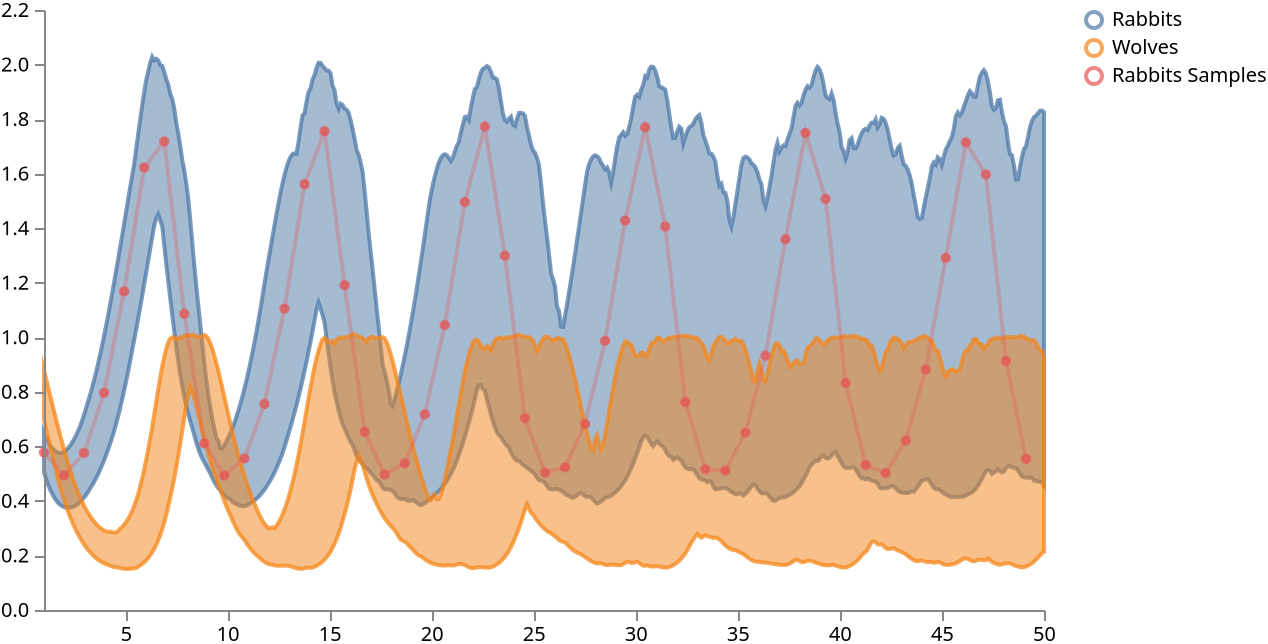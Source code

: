 {
   "$schema": "https://vega.github.io/schema/vega/v5.json",
   "width": 500,
   "height": 300,
   "scales": [
      {
         "name": "xscale",
         "type": "linear",
         "range": "width",
         "zero": false,
         "domain": {
            "fields": [
               {
                  "data": "distributions",
                  "field": "timepoint"
               },
               {
                  "data": "traces",
                  "field": "timepoint"
               },
               {
                  "data": "points",
                  "field": "timepoint"
               },
               {
                  "data": "markers",
                  "field": "timepoint"
               }
            ]
         }
      },
      {
         "name": "yscale",
         "type": "linear",
         "range": "height",
         "nice": true,
         "zero": true,
         "domain": {
            "fields": [
               {
                  "data": "distributions",
                  "field": "lower"
               },
               {
                  "data": "distributions",
                  "field": "upper"
               },
               {
                  "data": "traces",
                  "field": "value"
               },
               {
                  "data": "points",
                  "field": "value"
               }
            ]
         }
      },
      {
         "name": "color",
         "type": "ordinal",
         "range": "category",
         "domain": {
            "fields": [
               {
                  "data": "distributions",
                  "field": "trajectory"
               },
               {
                  "data": "traces",
                  "field": "trajectory"
               },
               {
                  "data": "points",
                  "field": "trajectory"
               }
            ]
         }
      }
   ],
   "axes": [
      {
         "name": "x_axis",
         "orient": "bottom",
         "scale": "xscale",
         "zindex": 100
      },
      {
         "name": "y_axis",
         "orient": "left",
         "scale": "yscale",
         "zindex": 100
      }
   ],
   "signals": [
      {
         "name": "clear",
         "value": true,
         "on": [
            {
               "events": "mouseup[!event.item]",
               "update": "true",
               "force": true
            }
         ]
      },
      {
         "name": "shift",
         "value": false,
         "on": [
            {
               "events": "@legendSymbol:click, @legendLabel:click",
               "update": "event.shiftKey",
               "force": true
            }
         ]
      },
      {
         "name": "clicked",
         "value": null,
         "on": [
            {
               "events": "@legendSymbol:click, @legendLabel:click",
               "update": "{value: datum.value}",
               "force": true
            }
         ]
      },
      {
         "name": "clearData",
         "value": true,
         "on": [
            {
               "events": "mouseup[!event.item]",
               "update": "true",
               "force": true
            }
         ]
      },
      {
         "name": "clickedData",
         "value": null,
         "on": [
            {
               "events": "@area:click",
               "update": "{value: datum.trajectory}",
               "force": true
            }
         ]
      }
   ],
   "legends": [
      {
         "name": "color_legend",
         "stroke": "color",
         "encode": {
            "symbols": {
               "name": "legendSymbol",
               "interactive": true,
               "update": {
                  "fill": {
                     "value": "transparent"
                  },
                  "strokeWidth": {
                     "value": 2
                  },
                  "opacity": [
                     {
                        "test": "!length(data('selected')) || indata('selected', 'value', datum.value) || indata('selectedData', 'value', datum.value)",
                        "value": 0.7
                     },
                     {
                        "value": 0.15
                     }
                  ],
                  "size": {
                     "value": 64
                  }
               }
            },
            "labels": {
               "name": "legendLabel",
               "interactive": true,
               "update": {
                  "opacity": [
                     {
                        "test": "!length(data('selectedData')) || indata('selectedData', 'value', datum.value)",
                        "value": 1
                     },
                     {
                        "value": 0.25
                     }
                  ]
               }
            }
         }
      }
   ],
   "marks": [
      {
         "type": "group",
         "zindex": 3,
         "name": "_points",
         "from": {
            "facet": {
               "name": "points_split",
               "data": "points",
               "groupby": "trajectory"
            }
         },
         "marks": [
            {
               "type": "symbol",
               "name": "_points_symbol",
               "from": {
                  "data": "points_split"
               },
               "zindex": 3,
               "encode": {
                  "update": {
                     "x": {
                        "scale": "xscale",
                        "field": "timepoint"
                     },
                     "y": {
                        "scale": "yscale",
                        "field": "value"
                     },
                     "size": {
                        "value": 10
                     },
                     "strokeWidth": {
                        "value": 2
                     },
                     "fill": {
                        "scale": "color",
                        "field": "trajectory"
                     },
                     "stroke": {
                        "scale": "color",
                        "field": "trajectory"
                     },
                     "fillOpacity": [
                        {
                           "test": "!length(data('selected')) || indata('selected', 'value', datum.trajectory)",
                           "value": 0.5
                        },
                        {
                           "value": 0.15
                        }
                     ],
                     "strokeOpacity": [
                        {
                           "test": "!length(data('selected')) || indata('selected', 'value', datum.trajectory)",
                           "value": 0.75
                        },
                        {
                           "value": 0.15
                        }
                     ],
                     "tooltip": {
                        "field": "value"
                     }
                  },
                  "hover": {
                     "fillOpacity": {
                        "value": 0.9
                     }
                  }
               }
            },
            {
               "type": "line",
               "name": "_points_line",
               "from": {
                  "data": "points_split"
               },
               "zindex": 3,
               "encode": {
                  "update": {
                     "x": {
                        "scale": "xscale",
                        "field": "timepoint"
                     },
                     "y": {
                        "scale": "yscale",
                        "field": "value"
                     },
                     "strokeWidth": {
                        "value": 2
                     },
                     "stroke": {
                        "scale": "color",
                        "field": "trajectory"
                     },
                     "interpolate": {
                        "value": "linear"
                     },
                     "strokeOpacity": [
                        {
                           "test": "!length(data('selected')) || indata('selected', 'value', datum.trajectory)",
                           "value": 0.3
                        },
                        {
                           "value": 0.1
                        }
                     ]
                  },
                  "hover": {
                     "fillOpacity": {
                        "value": 0.9
                     }
                  }
               }
            }
         ]
      },
      {
         "type": "group",
         "zindex": 2,
         "name": "_traces",
         "from": {
            "facet": {
               "name": "traces_split",
               "data": "traces",
               "groupby": "trajectory"
            }
         },
         "marks": [
            {
               "type": "line",
               "name": "_traces_lines",
               "from": {
                  "data": "traces_split"
               },
               "encode": {
                  "update": {
                     "x": {
                        "scale": "xscale",
                        "field": "timepoint"
                     },
                     "y": {
                        "scale": "yscale",
                        "field": "value"
                     },
                     "strokeWidth": {
                        "value": 2
                     },
                     "stroke": {
                        "scale": "color",
                        "field": "trajectory"
                     },
                     "interpolate": {
                        "value": "linear"
                     },
                     "strokeOpacity": [
                        {
                           "test": "!length(data('selected')) || indata('selected', 'value', datum.trajectory)",
                           "value": 0.75
                        },
                        {
                           "value": 0.15
                        }
                     ]
                  },
                  "hover": {
                     "fillOpacity": {
                        "value": 0.9
                     }
                  }
               }
            }
         ]
      },
      {
         "type": "group",
         "name": "_distributions",
         "zindex": 1,
         "from": {
            "facet": {
               "name": "trajectory_split",
               "data": "distributions",
               "groupby": "trajectory"
            }
         },
         "marks": [
            {
               "type": "area",
               "name": "area",
               "interactive": true,
               "from": {
                  "data": "trajectory_split"
               },
               "encode": {
                  "update": {
                     "x": {
                        "scale": "xscale",
                        "field": "timepoint"
                     },
                     "y": {
                        "scale": "yscale",
                        "field": "upper"
                     },
                     "y2": {
                        "scale": "yscale",
                        "field": "lower"
                     },
                     "interpolate": {
                        "value": "linear"
                     },
                     "strokeWidth": {
                        "value": 2
                     },
                     "fill": {
                        "scale": "color",
                        "field": "trajectory"
                     },
                     "stroke": {
                        "scale": "color",
                        "field": "trajectory"
                     },
                     "fillOpacity": [
                        {
                           "test": "!length(data('selected')) || indata('selected', 'value', datum.trajectory)",
                           "value": 0.5
                        },
                        {
                           "value": 0.15
                        }
                     ],
                     "strokeOpacity": [
                        {
                           "test": "!length(data('selected')) || indata('selected', 'value', datum.trajectory)",
                           "value": 0.75
                        },
                        {
                           "value": 0.15
                        }
                     ]
                  },
                  "hover": {
                     "fillOpacity": {
                        "value": 0.9
                     }
                  }
               }
            }
         ]
      },
      {
         "type": "group",
         "name": "_markers",
         "marks": [
            {
               "type": "rule",
               "name": "_marker text",
               "from": {
                  "data": "markers"
               },
               "encode": {
                  "enter": {
                     "stroke": {
                        "value": "lightgray"
                     }
                  },
                  "update": {
                     "x": {
                        "scale": "xscale",
                        "field": "timepoint"
                     },
                     "y2": {
                        "value": 0
                     },
                     "y": {
                        "signal": "height"
                     },
                     "opacity": {
                        "value": 1
                     }
                  }
               }
            },
            {
               "type": "text",
               "name": "_marker flags",
               "from": {
                  "data": "_marker text"
               },
               "encode": {
                  "enter": {
                     "text": {
                        "field": "datum.label"
                     },
                     "y": {
                        "value": 0
                     },
                     "fontSize": {
                        "value": 8
                     }
                  }
               },
               "transform": [
                  {
                     "type": "label",
                     "lineAnchor": "start",
                     "as": [
                        "x",
                        "_y",
                        "opacity",
                        "align",
                        "baseline"
                     ],
                     "offset": [
                        1
                     ],
                     "size": {
                        "signal": "[width, height]"
                     }
                  }
               ]
            }
         ]
      }
   ],
   "data": [
      {
         "name": "distributions",
         "values": [
            {
               "trajectory": "Rabbits",
               "timepoint": 1.0,
               "lower": 0.5051243111491204,
               "upper": 0.6488389670848846
            },
            {
               "trajectory": "Rabbits",
               "timepoint": 1.0981963872909546,
               "lower": 0.4810523107647896,
               "upper": 0.6317649573087692
            },
            {
               "trajectory": "Rabbits",
               "timepoint": 1.1963927745819092,
               "lower": 0.4601885452866554,
               "upper": 0.6172279119491577
            },
            {
               "trajectory": "Rabbits",
               "timepoint": 1.2945891618728638,
               "lower": 0.44223228096961975,
               "upper": 0.6050723165273666
            },
            {
               "trajectory": "Rabbits",
               "timepoint": 1.3927855491638184,
               "lower": 0.4269068524241447,
               "upper": 0.5951532989740371
            },
            {
               "trajectory": "Rabbits",
               "timepoint": 1.490981936454773,
               "lower": 0.41377234309911726,
               "upper": 0.5873368799686431
            },
            {
               "trajectory": "Rabbits",
               "timepoint": 1.5891783237457275,
               "lower": 0.40248590111732485,
               "upper": 0.5815026640892028
            },
            {
               "trajectory": "Rabbits",
               "timepoint": 1.6873748302459717,
               "lower": 0.3931929439306259,
               "upper": 0.5775427132844925
            },
            {
               "trajectory": "Rabbits",
               "timepoint": 1.7855710983276367,
               "lower": 0.3862742096185684,
               "upper": 0.5753624409437179
            },
            {
               "trajectory": "Rabbits",
               "timepoint": 1.8837676048278809,
               "lower": 0.38118805140256884,
               "upper": 0.5757302582263947
            },
            {
               "trajectory": "Rabbits",
               "timepoint": 1.981963872909546,
               "lower": 0.3776500791311264,
               "upper": 0.5796148270368576
            },
            {
               "trajectory": "Rabbits",
               "timepoint": 2.08016037940979,
               "lower": 0.37555393427610395,
               "upper": 0.585342624783516
            },
            {
               "trajectory": "Rabbits",
               "timepoint": 2.178356647491455,
               "lower": 0.3748101145029068,
               "upper": 0.5931292980909347
            },
            {
               "trajectory": "Rabbits",
               "timepoint": 2.276553153991699,
               "lower": 0.3753451660275459,
               "upper": 0.6025383323431015
            },
            {
               "trajectory": "Rabbits",
               "timepoint": 2.3747496604919434,
               "lower": 0.377096489071846,
               "upper": 0.6135480284690856
            },
            {
               "trajectory": "Rabbits",
               "timepoint": 2.4729459285736084,
               "lower": 0.3800157144665718,
               "upper": 0.6261454164981841
            },
            {
               "trajectory": "Rabbits",
               "timepoint": 2.5711421966552734,
               "lower": 0.3840783342719078,
               "upper": 0.6403272837400436
            },
            {
               "trajectory": "Rabbits",
               "timepoint": 2.6693387031555176,
               "lower": 0.3895245581865311,
               "upper": 0.6560939222574232
            },
            {
               "trajectory": "Rabbits",
               "timepoint": 2.7675352096557617,
               "lower": 0.39607561081647874,
               "upper": 0.6737348735332488
            },
            {
               "trajectory": "Rabbits",
               "timepoint": 2.8657314777374268,
               "lower": 0.4037196129560471,
               "upper": 0.6940728366374967
            },
            {
               "trajectory": "Rabbits",
               "timepoint": 2.963927745819092,
               "lower": 0.41245175153017044,
               "upper": 0.7161092609167097
            },
            {
               "trajectory": "Rabbits",
               "timepoint": 3.062124252319336,
               "lower": 0.4222735777497292,
               "upper": 0.7398648440837858
            },
            {
               "trajectory": "Rabbits",
               "timepoint": 3.16032075881958,
               "lower": 0.43319143205881117,
               "upper": 0.7646123915910719
            },
            {
               "trajectory": "Rabbits",
               "timepoint": 3.258517026901245,
               "lower": 0.4452171564102173,
               "upper": 0.7892877429723737
            },
            {
               "trajectory": "Rabbits",
               "timepoint": 3.3567135334014893,
               "lower": 0.4569105193018913,
               "upper": 0.815542286634445
            },
            {
               "trajectory": "Rabbits",
               "timepoint": 3.4549098014831543,
               "lower": 0.4695918634533882,
               "upper": 0.8433761298656461
            },
            {
               "trajectory": "Rabbits",
               "timepoint": 3.5531063079833984,
               "lower": 0.483332422375679,
               "upper": 0.8727851301431654
            },
            {
               "trajectory": "Rabbits",
               "timepoint": 3.6513025760650635,
               "lower": 0.4981502011418343,
               "upper": 0.9037574321031568
            },
            {
               "trajectory": "Rabbits",
               "timepoint": 3.7494990825653076,
               "lower": 0.5140681594610215,
               "upper": 0.9362738102674482
            },
            {
               "trajectory": "Rabbits",
               "timepoint": 3.8476953506469727,
               "lower": 0.5311100453138351,
               "upper": 0.970302867889404
            },
            {
               "trajectory": "Rabbits",
               "timepoint": 3.945891857147217,
               "lower": 0.5493017822504044,
               "upper": 1.0058008164167402
            },
            {
               "trajectory": "Rabbits",
               "timepoint": 4.044088363647461,
               "lower": 0.5684487670660019,
               "upper": 1.0427060514688489
            },
            {
               "trajectory": "Rabbits",
               "timepoint": 4.142284393310547,
               "lower": 0.5885705500841141,
               "upper": 1.0809359312057492
            },
            {
               "trajectory": "Rabbits",
               "timepoint": 4.240481376647949,
               "lower": 0.6098981499671936,
               "upper": 1.1203878223896024
            },
            {
               "trajectory": "Rabbits",
               "timepoint": 4.338677406311035,
               "lower": 0.6324594795703888,
               "upper": 1.1609291970729825
            },
            {
               "trajectory": "Rabbits",
               "timepoint": 4.436873912811279,
               "lower": 0.6562829375267029,
               "upper": 1.2023967802524564
            },
            {
               "trajectory": "Rabbits",
               "timepoint": 4.535070419311523,
               "lower": 0.6823425441980362,
               "upper": 1.244588083028793
            },
            {
               "trajectory": "Rabbits",
               "timepoint": 4.633266448974609,
               "lower": 0.7107869565486908,
               "upper": 1.2872623503208158
            },
            {
               "trajectory": "Rabbits",
               "timepoint": 4.7314629554748535,
               "lower": 0.7407032549381256,
               "upper": 1.3301270723342893
            },
            {
               "trajectory": "Rabbits",
               "timepoint": 4.829659461975098,
               "lower": 0.7721204370260238,
               "upper": 1.3728431224822994
            },
            {
               "trajectory": "Rabbits",
               "timepoint": 4.927855491638184,
               "lower": 0.805060988664627,
               "upper": 1.4171339631080624
            },
            {
               "trajectory": "Rabbits",
               "timepoint": 5.026051998138428,
               "lower": 0.8395456910133362,
               "upper": 1.4623533129692075
            },
            {
               "trajectory": "Rabbits",
               "timepoint": 5.124248504638672,
               "lower": 0.8755844682455063,
               "upper": 1.5069728612899778
            },
            {
               "trajectory": "Rabbits",
               "timepoint": 5.222445011138916,
               "lower": 0.9131788015365601,
               "upper": 1.5505466878414154
            },
            {
               "trajectory": "Rabbits",
               "timepoint": 5.32064151763916,
               "lower": 0.9523179590702057,
               "upper": 1.5925707936286926
            },
            {
               "trajectory": "Rabbits",
               "timepoint": 5.418837547302246,
               "lower": 0.9904650866985321,
               "upper": 1.6349843382835387
            },
            {
               "trajectory": "Rabbits",
               "timepoint": 5.51703405380249,
               "lower": 1.0290996789932252,
               "upper": 1.6903327703475952
            },
            {
               "trajectory": "Rabbits",
               "timepoint": 5.615230560302734,
               "lower": 1.068894773721695,
               "upper": 1.7450684905052185
            },
            {
               "trajectory": "Rabbits",
               "timepoint": 5.7134270668029785,
               "lower": 1.1097592115402222,
               "upper": 1.7986104249954225
            },
            {
               "trajectory": "Rabbits",
               "timepoint": 5.811623573303223,
               "lower": 1.151575994491577,
               "upper": 1.850271362066269
            },
            {
               "trajectory": "Rabbits",
               "timepoint": 5.909819602966309,
               "lower": 1.1941976070404052,
               "upper": 1.899582540988922
            },
            {
               "trajectory": "Rabbits",
               "timepoint": 6.008016109466553,
               "lower": 1.23744078874588,
               "upper": 1.943354856967926
            },
            {
               "trajectory": "Rabbits",
               "timepoint": 6.106212615966797,
               "lower": 1.2810803174972534,
               "upper": 1.9746112644672393
            },
            {
               "trajectory": "Rabbits",
               "timepoint": 6.204409122467041,
               "lower": 1.3245567440986634,
               "upper": 2.006672477722168
            },
            {
               "trajectory": "Rabbits",
               "timepoint": 6.302605152130127,
               "lower": 1.3671102821826935,
               "upper": 2.0283280491828917
            },
            {
               "trajectory": "Rabbits",
               "timepoint": 6.400801658630371,
               "lower": 1.408983862400055,
               "upper": 2.01531400680542
            },
            {
               "trajectory": "Rabbits",
               "timepoint": 6.498998165130615,
               "lower": 1.4367581963539124,
               "upper": 2.0211418747901915
            },
            {
               "trajectory": "Rabbits",
               "timepoint": 6.597194671630859,
               "lower": 1.4506515979766845,
               "upper": 2.015464460849762
            },
            {
               "trajectory": "Rabbits",
               "timepoint": 6.695390701293945,
               "lower": 1.4284321010112762,
               "upper": 1.9974848330020905
            },
            {
               "trajectory": "Rabbits",
               "timepoint": 6.7935872077941895,
               "lower": 1.4066657185554505,
               "upper": 1.9946840226650238
            },
            {
               "trajectory": "Rabbits",
               "timepoint": 6.891783714294434,
               "lower": 1.3370188474655151,
               "upper": 1.973221319913864
            },
            {
               "trajectory": "Rabbits",
               "timepoint": 6.989980220794678,
               "lower": 1.268656712770462,
               "upper": 1.946996235847473
            },
            {
               "trajectory": "Rabbits",
               "timepoint": 7.088176250457764,
               "lower": 1.2056418180465698,
               "upper": 1.926825213432312
            },
            {
               "trajectory": "Rabbits",
               "timepoint": 7.186372756958008,
               "lower": 1.1426748096942902,
               "upper": 1.8917805612087248
            },
            {
               "trajectory": "Rabbits",
               "timepoint": 7.284569263458252,
               "lower": 1.0809118807315827,
               "upper": 1.873773556947708
            },
            {
               "trajectory": "Rabbits",
               "timepoint": 7.382765769958496,
               "lower": 1.021326494216919,
               "upper": 1.838645803928375
            },
            {
               "trajectory": "Rabbits",
               "timepoint": 7.48096227645874,
               "lower": 0.9646812707185746,
               "upper": 1.7861752212047575
            },
            {
               "trajectory": "Rabbits",
               "timepoint": 7.579158306121826,
               "lower": 0.9115411072969437,
               "upper": 1.7476635694503784
            },
            {
               "trajectory": "Rabbits",
               "timepoint": 7.67735481262207,
               "lower": 0.8622704237699509,
               "upper": 1.7020660996437074
            },
            {
               "trajectory": "Rabbits",
               "timepoint": 7.7755513191223145,
               "lower": 0.8200316578149796,
               "upper": 1.650298374891281
            },
            {
               "trajectory": "Rabbits",
               "timepoint": 7.873747825622559,
               "lower": 0.7819973856210709,
               "upper": 1.6116529524326324
            },
            {
               "trajectory": "Rabbits",
               "timepoint": 7.9719438552856445,
               "lower": 0.7480799227952957,
               "upper": 1.563731038570404
            },
            {
               "trajectory": "Rabbits",
               "timepoint": 8.070140838623047,
               "lower": 0.7194193333387375,
               "upper": 1.5072274923324585
            },
            {
               "trajectory": "Rabbits",
               "timepoint": 8.168336868286133,
               "lower": 0.6914891541004181,
               "upper": 1.4292892456054687
            },
            {
               "trajectory": "Rabbits",
               "timepoint": 8.266532897949219,
               "lower": 0.6670606106519699,
               "upper": 1.3471659898757935
            },
            {
               "trajectory": "Rabbits",
               "timepoint": 8.364728927612305,
               "lower": 0.641142001748085,
               "upper": 1.2633545577526093
            },
            {
               "trajectory": "Rabbits",
               "timepoint": 8.462925910949707,
               "lower": 0.6135189205408096,
               "upper": 1.1872593283653259
            },
            {
               "trajectory": "Rabbits",
               "timepoint": 8.56112289428711,
               "lower": 0.5919944554567337,
               "upper": 1.1166882276535033
            },
            {
               "trajectory": "Rabbits",
               "timepoint": 8.659318923950195,
               "lower": 0.571210527420044,
               "upper": 1.0470829546451568
            },
            {
               "trajectory": "Rabbits",
               "timepoint": 8.757514953613281,
               "lower": 0.5549307703971863,
               "upper": 0.9762333691120146
            },
            {
               "trajectory": "Rabbits",
               "timepoint": 8.855710983276367,
               "lower": 0.5424787819385528,
               "upper": 0.9051215559244155
            },
            {
               "trajectory": "Rabbits",
               "timepoint": 8.95390796661377,
               "lower": 0.5280335992574692,
               "upper": 0.8438710719346999
            },
            {
               "trajectory": "Rabbits",
               "timepoint": 9.052103996276855,
               "lower": 0.5136239737272262,
               "upper": 0.7899392932653426
            },
            {
               "trajectory": "Rabbits",
               "timepoint": 9.150300979614258,
               "lower": 0.5010840415954589,
               "upper": 0.741310104727745
            },
            {
               "trajectory": "Rabbits",
               "timepoint": 9.248497009277344,
               "lower": 0.4843059152364731,
               "upper": 0.6987793892621994
            },
            {
               "trajectory": "Rabbits",
               "timepoint": 9.346693992614746,
               "lower": 0.46948242634534837,
               "upper": 0.6654698103666306
            },
            {
               "trajectory": "Rabbits",
               "timepoint": 9.444890022277832,
               "lower": 0.456996813416481,
               "upper": 0.6317428410053253
            },
            {
               "trajectory": "Rabbits",
               "timepoint": 9.543086051940918,
               "lower": 0.44688632488250735,
               "upper": 0.6195917665958404
            },
            {
               "trajectory": "Rabbits",
               "timepoint": 9.64128303527832,
               "lower": 0.4393170580267906,
               "upper": 0.5936942964792251
            },
            {
               "trajectory": "Rabbits",
               "timepoint": 9.739479064941406,
               "lower": 0.43049156963825225,
               "upper": 0.5928875982761382
            },
            {
               "trajectory": "Rabbits",
               "timepoint": 9.837675094604492,
               "lower": 0.42122622579336166,
               "upper": 0.604402607679367
            },
            {
               "trajectory": "Rabbits",
               "timepoint": 9.935872077941895,
               "lower": 0.4145303204655647,
               "upper": 0.6175673276185989
            },
            {
               "trajectory": "Rabbits",
               "timepoint": 10.03406810760498,
               "lower": 0.409544937312603,
               "upper": 0.6323772072792053
            },
            {
               "trajectory": "Rabbits",
               "timepoint": 10.132265090942383,
               "lower": 0.4043998926877975,
               "upper": 0.648832431435585
            },
            {
               "trajectory": "Rabbits",
               "timepoint": 10.230461120605469,
               "lower": 0.39657222479581833,
               "upper": 0.6669412821531295
            },
            {
               "trajectory": "Rabbits",
               "timepoint": 10.328657150268555,
               "lower": 0.3914209812879562,
               "upper": 0.6867181420326233
            },
            {
               "trajectory": "Rabbits",
               "timepoint": 10.426854133605957,
               "lower": 0.38856773972511294,
               "upper": 0.7081786185503005
            },
            {
               "trajectory": "Rabbits",
               "timepoint": 10.525050163269043,
               "lower": 0.3846037968993187,
               "upper": 0.7313447654247283
            },
            {
               "trajectory": "Rabbits",
               "timepoint": 10.623247146606445,
               "lower": 0.38213504999876025,
               "upper": 0.7562388241291045
            },
            {
               "trajectory": "Rabbits",
               "timepoint": 10.721443176269531,
               "lower": 0.3810760900378227,
               "upper": 0.7828852593898772
            },
            {
               "trajectory": "Rabbits",
               "timepoint": 10.819639205932617,
               "lower": 0.38122865110635756,
               "upper": 0.8113089025020598
            },
            {
               "trajectory": "Rabbits",
               "timepoint": 10.91783618927002,
               "lower": 0.38336937576532365,
               "upper": 0.8415317207574843
            },
            {
               "trajectory": "Rabbits",
               "timepoint": 11.016032218933105,
               "lower": 0.3866841092705727,
               "upper": 0.8735748052597044
            },
            {
               "trajectory": "Rabbits",
               "timepoint": 11.114228248596191,
               "lower": 0.3911342531442642,
               "upper": 0.9074536323547362
            },
            {
               "trajectory": "Rabbits",
               "timepoint": 11.212425231933594,
               "lower": 0.39669124931097033,
               "upper": 0.9431790947914122
            },
            {
               "trajectory": "Rabbits",
               "timepoint": 11.31062126159668,
               "lower": 0.40181774348020555,
               "upper": 0.9807507842779157
            },
            {
               "trajectory": "Rabbits",
               "timepoint": 11.408818244934082,
               "lower": 0.407728835940361,
               "upper": 1.0201601594686507
            },
            {
               "trajectory": "Rabbits",
               "timepoint": 11.507014274597168,
               "lower": 0.4146845549345016,
               "upper": 1.0613841593265532
            },
            {
               "trajectory": "Rabbits",
               "timepoint": 11.605210304260254,
               "lower": 0.42267623692750933,
               "upper": 1.1043815016746519
            },
            {
               "trajectory": "Rabbits",
               "timepoint": 11.703407287597656,
               "lower": 0.4317007020115852,
               "upper": 1.1490903258323666
            },
            {
               "trajectory": "Rabbits",
               "timepoint": 11.801603317260742,
               "lower": 0.4413680672645569,
               "upper": 1.195424300432205
            },
            {
               "trajectory": "Rabbits",
               "timepoint": 11.899799346923828,
               "lower": 0.4518758445978165,
               "upper": 1.2405022025108334
            },
            {
               "trajectory": "Rabbits",
               "timepoint": 11.99799633026123,
               "lower": 0.4634175285696983,
               "upper": 1.2830369472503658
            },
            {
               "trajectory": "Rabbits",
               "timepoint": 12.096192359924316,
               "lower": 0.476004995405674,
               "upper": 1.3257771432399745
            },
            {
               "trajectory": "Rabbits",
               "timepoint": 12.194389343261719,
               "lower": 0.48965266942977903,
               "upper": 1.368388450145721
            },
            {
               "trajectory": "Rabbits",
               "timepoint": 12.292585372924805,
               "lower": 0.5043785005807877,
               "upper": 1.4104705750942226
            },
            {
               "trajectory": "Rabbits",
               "timepoint": 12.39078140258789,
               "lower": 0.5202018976211548,
               "upper": 1.4515727937221523
            },
            {
               "trajectory": "Rabbits",
               "timepoint": 12.488978385925293,
               "lower": 0.5371453166007996,
               "upper": 1.491175544261932
            },
            {
               "trajectory": "Rabbits",
               "timepoint": 12.587174415588379,
               "lower": 0.5552328586578369,
               "upper": 1.5286987662315366
            },
            {
               "trajectory": "Rabbits",
               "timepoint": 12.685371398925781,
               "lower": 0.5746016263961792,
               "upper": 1.5635028123855588
            },
            {
               "trajectory": "Rabbits",
               "timepoint": 12.783567428588867,
               "lower": 0.5970102906227112,
               "upper": 1.5948892235755918
            },
            {
               "trajectory": "Rabbits",
               "timepoint": 12.881763458251953,
               "lower": 0.6207388818264008,
               "upper": 1.6221232175827025
            },
            {
               "trajectory": "Rabbits",
               "timepoint": 12.979960441589355,
               "lower": 0.6453634649515152,
               "upper": 1.644442594051361
            },
            {
               "trajectory": "Rabbits",
               "timepoint": 13.078156471252441,
               "lower": 0.6708035081624985,
               "upper": 1.6610858678817748
            },
            {
               "trajectory": "Rabbits",
               "timepoint": 13.176352500915527,
               "lower": 0.6968708425760269,
               "upper": 1.6713273644447326
            },
            {
               "trajectory": "Rabbits",
               "timepoint": 13.27454948425293,
               "lower": 0.7234418570995331,
               "upper": 1.6745122253894806
            },
            {
               "trajectory": "Rabbits",
               "timepoint": 13.372745513916016,
               "lower": 0.7513154923915863,
               "upper": 1.6727754712104796
            },
            {
               "trajectory": "Rabbits",
               "timepoint": 13.470942497253418,
               "lower": 0.78050856590271,
               "upper": 1.716128623485565
            },
            {
               "trajectory": "Rabbits",
               "timepoint": 13.569138526916504,
               "lower": 0.8110340058803559,
               "upper": 1.7695979833602904
            },
            {
               "trajectory": "Rabbits",
               "timepoint": 13.66733455657959,
               "lower": 0.842897766828537,
               "upper": 1.8139043271541595
            },
            {
               "trajectory": "Rabbits",
               "timepoint": 13.765531539916992,
               "lower": 0.8761000365018845,
               "upper": 1.8211844146251677
            },
            {
               "trajectory": "Rabbits",
               "timepoint": 13.863727569580078,
               "lower": 0.9106319785118103,
               "upper": 1.8637800216674802
            },
            {
               "trajectory": "Rabbits",
               "timepoint": 13.96192455291748,
               "lower": 0.9464745968580246,
               "upper": 1.8995178580284118
            },
            {
               "trajectory": "Rabbits",
               "timepoint": 14.060120582580566,
               "lower": 0.9835943669080734,
               "upper": 1.912487632036209
            },
            {
               "trajectory": "Rabbits",
               "timepoint": 14.158316612243652,
               "lower": 1.0219449251890182,
               "upper": 1.9452049076557159
            },
            {
               "trajectory": "Rabbits",
               "timepoint": 14.256513595581055,
               "lower": 1.0614603579044342,
               "upper": 1.9617474615573882
            },
            {
               "trajectory": "Rabbits",
               "timepoint": 14.35470962524414,
               "lower": 1.1020531356334686,
               "upper": 1.9881222665309906
            },
            {
               "trajectory": "Rabbits",
               "timepoint": 14.452905654907227,
               "lower": 1.1269083678722382,
               "upper": 2.0061532855033875
            },
            {
               "trajectory": "Rabbits",
               "timepoint": 14.551102638244629,
               "lower": 1.1055106699466706,
               "upper": 2.0061437666416166
            },
            {
               "trajectory": "Rabbits",
               "timepoint": 14.649298667907715,
               "lower": 1.0808826684951782,
               "upper": 1.9949356257915496
            },
            {
               "trajectory": "Rabbits",
               "timepoint": 14.747495651245117,
               "lower": 1.0539768517017365,
               "upper": 1.987330251932144
            },
            {
               "trajectory": "Rabbits",
               "timepoint": 14.845691680908203,
               "lower": 0.9956606686115265,
               "upper": 1.977737545967102
            },
            {
               "trajectory": "Rabbits",
               "timepoint": 14.943887710571289,
               "lower": 0.9405529707670212,
               "upper": 1.9775248050689695
            },
            {
               "trajectory": "Rabbits",
               "timepoint": 15.042084693908691,
               "lower": 0.8891286879777909,
               "upper": 1.9683462738990782
            },
            {
               "trajectory": "Rabbits",
               "timepoint": 15.140280723571777,
               "lower": 0.8416773855686188,
               "upper": 1.9223632514476774
            },
            {
               "trajectory": "Rabbits",
               "timepoint": 15.23847770690918,
               "lower": 0.7987896740436554,
               "upper": 1.9055021107196808
            },
            {
               "trajectory": "Rabbits",
               "timepoint": 15.336673736572266,
               "lower": 0.7641114115715026,
               "upper": 1.8573774456977843
            },
            {
               "trajectory": "Rabbits",
               "timepoint": 15.434869766235352,
               "lower": 0.7325069457292557,
               "upper": 1.838408941030502
            },
            {
               "trajectory": "Rabbits",
               "timepoint": 15.533066749572754,
               "lower": 0.7046769589185715,
               "upper": 1.8566193163394926
            },
            {
               "trajectory": "Rabbits",
               "timepoint": 15.63126277923584,
               "lower": 0.6805095404386521,
               "upper": 1.8516739666461943
            },
            {
               "trajectory": "Rabbits",
               "timepoint": 15.729458808898926,
               "lower": 0.6646953701972962,
               "upper": 1.8386036038398743
            },
            {
               "trajectory": "Rabbits",
               "timepoint": 15.827655792236328,
               "lower": 0.6481923609972,
               "upper": 1.8343990445137024
            },
            {
               "trajectory": "Rabbits",
               "timepoint": 15.925851821899414,
               "lower": 0.6312552928924561,
               "upper": 1.8231343924999235
            },
            {
               "trajectory": "Rabbits",
               "timepoint": 16.0240478515625,
               "lower": 0.6174396783113479,
               "upper": 1.796340215206146
            },
            {
               "trajectory": "Rabbits",
               "timepoint": 16.12224578857422,
               "lower": 0.6048211842775345,
               "upper": 1.7632344782352447
            },
            {
               "trajectory": "Rabbits",
               "timepoint": 16.220439910888672,
               "lower": 0.5861428260803223,
               "upper": 1.7273318111896514
            },
            {
               "trajectory": "Rabbits",
               "timepoint": 16.31863784790039,
               "lower": 0.5645932614803314,
               "upper": 1.6872319936752318
            },
            {
               "trajectory": "Rabbits",
               "timepoint": 16.416833877563477,
               "lower": 0.5531397134065628,
               "upper": 1.6694511115550994
            },
            {
               "trajectory": "Rabbits",
               "timepoint": 16.515029907226562,
               "lower": 0.5454001277685165,
               "upper": 1.6414436995983124
            },
            {
               "trajectory": "Rabbits",
               "timepoint": 16.61322784423828,
               "lower": 0.5345095366239547,
               "upper": 1.6056683242321013
            },
            {
               "trajectory": "Rabbits",
               "timepoint": 16.711421966552734,
               "lower": 0.5248127788305282,
               "upper": 1.5370599269866942
            },
            {
               "trajectory": "Rabbits",
               "timepoint": 16.809619903564453,
               "lower": 0.5188495635986328,
               "upper": 1.4614464104175569
            },
            {
               "trajectory": "Rabbits",
               "timepoint": 16.90781593322754,
               "lower": 0.5141069158911705,
               "upper": 1.3810622274875641
            },
            {
               "trajectory": "Rabbits",
               "timepoint": 17.006011962890625,
               "lower": 0.5036842778325081,
               "upper": 1.3148657023906707
            },
            {
               "trajectory": "Rabbits",
               "timepoint": 17.10420799255371,
               "lower": 0.4955750972032547,
               "upper": 1.2469740509986875
            },
            {
               "trajectory": "Rabbits",
               "timepoint": 17.20240592956543,
               "lower": 0.486618934571743,
               "upper": 1.1773756980895993
            },
            {
               "trajectory": "Rabbits",
               "timepoint": 17.300601959228516,
               "lower": 0.4762810945510864,
               "upper": 1.1075618743896483
            },
            {
               "trajectory": "Rabbits",
               "timepoint": 17.3987979888916,
               "lower": 0.4718186900019646,
               "upper": 1.0388622075319287
            },
            {
               "trajectory": "Rabbits",
               "timepoint": 17.496994018554688,
               "lower": 0.4622297614812851,
               "upper": 0.9670342475175854
            },
            {
               "trajectory": "Rabbits",
               "timepoint": 17.595190048217773,
               "lower": 0.4485212951898575,
               "upper": 0.8990428447723385
            },
            {
               "trajectory": "Rabbits",
               "timepoint": 17.693387985229492,
               "lower": 0.44212027490139005,
               "upper": 0.8747189581394195
            },
            {
               "trajectory": "Rabbits",
               "timepoint": 17.791584014892578,
               "lower": 0.44298544377088545,
               "upper": 0.8403298556804656
            },
            {
               "trajectory": "Rabbits",
               "timepoint": 17.889780044555664,
               "lower": 0.4412238642573357,
               "upper": 0.8073499917984008
            },
            {
               "trajectory": "Rabbits",
               "timepoint": 17.98797607421875,
               "lower": 0.4404029667377472,
               "upper": 0.756241524219513
            },
            {
               "trajectory": "Rabbits",
               "timepoint": 18.086172103881836,
               "lower": 0.4368326559662819,
               "upper": 0.748366367816925
            },
            {
               "trajectory": "Rabbits",
               "timepoint": 18.184368133544922,
               "lower": 0.42849123030900954,
               "upper": 0.7742634236812591
            },
            {
               "trajectory": "Rabbits",
               "timepoint": 18.28256607055664,
               "lower": 0.41640654951334,
               "upper": 0.8020657032728196
            },
            {
               "trajectory": "Rabbits",
               "timepoint": 18.380762100219727,
               "lower": 0.4095948994159698,
               "upper": 0.8316493302583694
            },
            {
               "trajectory": "Rabbits",
               "timepoint": 18.478958129882812,
               "lower": 0.4073739260435104,
               "upper": 0.8630342334508896
            },
            {
               "trajectory": "Rabbits",
               "timepoint": 18.5771541595459,
               "lower": 0.4066722258925438,
               "upper": 0.8962369143962859
            },
            {
               "trajectory": "Rabbits",
               "timepoint": 18.675350189208984,
               "lower": 0.4074068084359169,
               "upper": 0.931265839934349
            },
            {
               "trajectory": "Rabbits",
               "timepoint": 18.773548126220703,
               "lower": 0.40268880128860474,
               "upper": 0.9681242197751998
            },
            {
               "trajectory": "Rabbits",
               "timepoint": 18.87174415588379,
               "lower": 0.399829663336277,
               "upper": 1.006803148984909
            },
            {
               "trajectory": "Rabbits",
               "timepoint": 18.969940185546875,
               "lower": 0.40095287263393403,
               "upper": 1.047283226251602
            },
            {
               "trajectory": "Rabbits",
               "timepoint": 19.06813621520996,
               "lower": 0.4031273275613785,
               "upper": 1.0895249366760253
            },
            {
               "trajectory": "Rabbits",
               "timepoint": 19.166332244873047,
               "lower": 0.3990011066198349,
               "upper": 1.1334718346595762
            },
            {
               "trajectory": "Rabbits",
               "timepoint": 19.264530181884766,
               "lower": 0.39364364594221113,
               "upper": 1.1790435075759886
            },
            {
               "trajectory": "Rabbits",
               "timepoint": 19.36272621154785,
               "lower": 0.38806077688932417,
               "upper": 1.2261301219463348
            },
            {
               "trajectory": "Rabbits",
               "timepoint": 19.460922241210938,
               "lower": 0.38450371026992797,
               "upper": 1.2745866119861602
            },
            {
               "trajectory": "Rabbits",
               "timepoint": 19.559118270874023,
               "lower": 0.3875089153647423,
               "upper": 1.3242292463779448
            },
            {
               "trajectory": "Rabbits",
               "timepoint": 19.65731430053711,
               "lower": 0.39167160391807554,
               "upper": 1.374829018115997
            },
            {
               "trajectory": "Rabbits",
               "timepoint": 19.755512237548828,
               "lower": 0.3969603732228279,
               "upper": 1.426099723577499
            },
            {
               "trajectory": "Rabbits",
               "timepoint": 19.853708267211914,
               "lower": 0.4033517211675644,
               "upper": 1.4776994168758388
            },
            {
               "trajectory": "Rabbits",
               "timepoint": 19.951904296875,
               "lower": 0.4093814805150032,
               "upper": 1.5238482177257533
            },
            {
               "trajectory": "Rabbits",
               "timepoint": 20.050100326538086,
               "lower": 0.415441007912159,
               "upper": 1.5586489498615261
            },
            {
               "trajectory": "Rabbits",
               "timepoint": 20.148296356201172,
               "lower": 0.4219281882047653,
               "upper": 1.590088194608688
            },
            {
               "trajectory": "Rabbits",
               "timepoint": 20.24649429321289,
               "lower": 0.4287471905350685,
               "upper": 1.6174417972564694
            },
            {
               "trajectory": "Rabbits",
               "timepoint": 20.344690322875977,
               "lower": 0.4356454789638519,
               "upper": 1.639961630105972
            },
            {
               "trajectory": "Rabbits",
               "timepoint": 20.442886352539062,
               "lower": 0.4435746371746063,
               "upper": 1.656901055574417
            },
            {
               "trajectory": "Rabbits",
               "timepoint": 20.54108238220215,
               "lower": 0.4525284916162491,
               "upper": 1.6675437271595
            },
            {
               "trajectory": "Rabbits",
               "timepoint": 20.639278411865234,
               "lower": 0.4625064104795456,
               "upper": 1.6712466537952422
            },
            {
               "trajectory": "Rabbits",
               "timepoint": 20.73747444152832,
               "lower": 0.4735117956995964,
               "upper": 1.6674805879592896
            },
            {
               "trajectory": "Rabbits",
               "timepoint": 20.83567237854004,
               "lower": 0.485551755130291,
               "upper": 1.6580154597759247
            },
            {
               "trajectory": "Rabbits",
               "timepoint": 20.933868408203125,
               "lower": 0.49863721430301666,
               "upper": 1.6465700745582579
            },
            {
               "trajectory": "Rabbits",
               "timepoint": 21.03206443786621,
               "lower": 0.51282719373703,
               "upper": 1.6579146325588225
            },
            {
               "trajectory": "Rabbits",
               "timepoint": 21.130260467529297,
               "lower": 0.5302152931690216,
               "upper": 1.681108945608139
            },
            {
               "trajectory": "Rabbits",
               "timepoint": 21.228456497192383,
               "lower": 0.548772668838501,
               "upper": 1.7017919838428497
            },
            {
               "trajectory": "Rabbits",
               "timepoint": 21.3266544342041,
               "lower": 0.5685295164585114,
               "upper": 1.7162834405899046
            },
            {
               "trajectory": "Rabbits",
               "timepoint": 21.424850463867188,
               "lower": 0.5895175069570542,
               "upper": 1.750265085697174
            },
            {
               "trajectory": "Rabbits",
               "timepoint": 21.523046493530273,
               "lower": 0.6117695927619934,
               "upper": 1.7796592116355896
            },
            {
               "trajectory": "Rabbits",
               "timepoint": 21.62124252319336,
               "lower": 0.6353199332952499,
               "upper": 1.8073849022388457
            },
            {
               "trajectory": "Rabbits",
               "timepoint": 21.719438552856445,
               "lower": 0.6602031528949738,
               "upper": 1.8098789393901824
            },
            {
               "trajectory": "Rabbits",
               "timepoint": 21.817636489868164,
               "lower": 0.6864525496959687,
               "upper": 1.7979984700679776
            },
            {
               "trajectory": "Rabbits",
               "timepoint": 21.91583251953125,
               "lower": 0.7141019701957703,
               "upper": 1.8413004696369168
            },
            {
               "trajectory": "Rabbits",
               "timepoint": 22.014028549194336,
               "lower": 0.7431831270456314,
               "upper": 1.8793084323406217
            },
            {
               "trajectory": "Rabbits",
               "timepoint": 22.112224578857422,
               "lower": 0.7737266510725022,
               "upper": 1.9107930481433866
            },
            {
               "trajectory": "Rabbits",
               "timepoint": 22.210420608520508,
               "lower": 0.8055409729480744,
               "upper": 1.9169816553592682
            },
            {
               "trajectory": "Rabbits",
               "timepoint": 22.308618545532227,
               "lower": 0.8251921176910401,
               "upper": 1.9464172065258025
            },
            {
               "trajectory": "Rabbits",
               "timepoint": 22.406814575195312,
               "lower": 0.8253151297569274,
               "upper": 1.9703969955444336
            },
            {
               "trajectory": "Rabbits",
               "timepoint": 22.5050106048584,
               "lower": 0.8099280536174774,
               "upper": 1.9839801490306854
            },
            {
               "trajectory": "Rabbits",
               "timepoint": 22.603206634521484,
               "lower": 0.8038699805736542,
               "upper": 1.988193392753601
            },
            {
               "trajectory": "Rabbits",
               "timepoint": 22.70140266418457,
               "lower": 0.7710606127977371,
               "upper": 1.9942415654659271
            },
            {
               "trajectory": "Rabbits",
               "timepoint": 22.799598693847656,
               "lower": 0.7470197588205337,
               "upper": 1.9898629844188689
            },
            {
               "trajectory": "Rabbits",
               "timepoint": 22.897796630859375,
               "lower": 0.7182540386915207,
               "upper": 1.9742455959320067
            },
            {
               "trajectory": "Rabbits",
               "timepoint": 22.99599266052246,
               "lower": 0.6924134820699692,
               "upper": 1.9520539820194243
            },
            {
               "trajectory": "Rabbits",
               "timepoint": 23.094188690185547,
               "lower": 0.6701061934232712,
               "upper": 1.951135867834091
            },
            {
               "trajectory": "Rabbits",
               "timepoint": 23.192384719848633,
               "lower": 0.6516568928956985,
               "upper": 1.945321691036224
            },
            {
               "trajectory": "Rabbits",
               "timepoint": 23.29058074951172,
               "lower": 0.641685864329338,
               "upper": 1.9135046660900112
            },
            {
               "trajectory": "Rabbits",
               "timepoint": 23.388778686523438,
               "lower": 0.6342681467533111,
               "upper": 1.8663897991180416
            },
            {
               "trajectory": "Rabbits",
               "timepoint": 23.486974716186523,
               "lower": 0.6220158934593201,
               "upper": 1.8201657950878143
            },
            {
               "trajectory": "Rabbits",
               "timepoint": 23.58517074584961,
               "lower": 0.6110246002674102,
               "upper": 1.7957899630069734
            },
            {
               "trajectory": "Rabbits",
               "timepoint": 23.683366775512695,
               "lower": 0.6024056732654571,
               "upper": 1.7897957324981688
            },
            {
               "trajectory": "Rabbits",
               "timepoint": 23.78156280517578,
               "lower": 0.5948467195034027,
               "upper": 1.80155633687973
            },
            {
               "trajectory": "Rabbits",
               "timepoint": 23.8797607421875,
               "lower": 0.5786105751991272,
               "upper": 1.8087110340595243
            },
            {
               "trajectory": "Rabbits",
               "timepoint": 23.977956771850586,
               "lower": 0.5645324528217316,
               "upper": 1.7801218628883362
            },
            {
               "trajectory": "Rabbits",
               "timepoint": 24.076152801513672,
               "lower": 0.5540674448013305,
               "upper": 1.7751892149448394
            },
            {
               "trajectory": "Rabbits",
               "timepoint": 24.174348831176758,
               "lower": 0.5473203241825104,
               "upper": 1.8003147721290587
            },
            {
               "trajectory": "Rabbits",
               "timepoint": 24.272544860839844,
               "lower": 0.5480239897966385,
               "upper": 1.8223768889904022
            },
            {
               "trajectory": "Rabbits",
               "timepoint": 24.370742797851562,
               "lower": 0.54021315574646,
               "upper": 1.8227047383785249
            },
            {
               "trajectory": "Rabbits",
               "timepoint": 24.46893882751465,
               "lower": 0.5324098408222199,
               "upper": 1.8212045967578887
            },
            {
               "trajectory": "Rabbits",
               "timepoint": 24.567134857177734,
               "lower": 0.5270693153142929,
               "upper": 1.8120733976364134
            },
            {
               "trajectory": "Rabbits",
               "timepoint": 24.66533088684082,
               "lower": 0.52107774913311,
               "upper": 1.7703063786029813
            },
            {
               "trajectory": "Rabbits",
               "timepoint": 24.763526916503906,
               "lower": 0.5165954396128655,
               "upper": 1.7401071548461913
            },
            {
               "trajectory": "Rabbits",
               "timepoint": 24.861724853515625,
               "lower": 0.5104622498154641,
               "upper": 1.7071489214897153
            },
            {
               "trajectory": "Rabbits",
               "timepoint": 24.95992088317871,
               "lower": 0.5042807430028915,
               "upper": 1.6857240855693814
            },
            {
               "trajectory": "Rabbits",
               "timepoint": 25.058116912841797,
               "lower": 0.4970978781580925,
               "upper": 1.676756316423416
            },
            {
               "trajectory": "Rabbits",
               "timepoint": 25.156312942504883,
               "lower": 0.4849018916487694,
               "upper": 1.6580952823162078
            },
            {
               "trajectory": "Rabbits",
               "timepoint": 25.25450897216797,
               "lower": 0.4760160893201828,
               "upper": 1.6309352219104767
            },
            {
               "trajectory": "Rabbits",
               "timepoint": 25.352705001831055,
               "lower": 0.47461206316947935,
               "upper": 1.565701252222061
            },
            {
               "trajectory": "Rabbits",
               "timepoint": 25.450902938842773,
               "lower": 0.4717500790953636,
               "upper": 1.4927363455295564
            },
            {
               "trajectory": "Rabbits",
               "timepoint": 25.549097061157227,
               "lower": 0.4649355515837669,
               "upper": 1.427871537208557
            },
            {
               "trajectory": "Rabbits",
               "timepoint": 25.647294998168945,
               "lower": 0.4553666740655899,
               "upper": 1.3679876148700711
            },
            {
               "trajectory": "Rabbits",
               "timepoint": 25.74549102783203,
               "lower": 0.4450364723801613,
               "upper": 1.303653812408447
            },
            {
               "trajectory": "Rabbits",
               "timepoint": 25.843687057495117,
               "lower": 0.4424390897154808,
               "upper": 1.2363705337047572
            },
            {
               "trajectory": "Rabbits",
               "timepoint": 25.941883087158203,
               "lower": 0.44176057875156405,
               "upper": 1.2129586338996885
            },
            {
               "trajectory": "Rabbits",
               "timepoint": 26.04007911682129,
               "lower": 0.44264096915721896,
               "upper": 1.1858134746551512
            },
            {
               "trajectory": "Rabbits",
               "timepoint": 26.138275146484375,
               "lower": 0.444147065281868,
               "upper": 1.1125576615333557
            },
            {
               "trajectory": "Rabbits",
               "timepoint": 26.236473083496094,
               "lower": 0.4409631475806236,
               "upper": 1.0961318790912626
            },
            {
               "trajectory": "Rabbits",
               "timepoint": 26.33466911315918,
               "lower": 0.4385117799043655,
               "upper": 1.0390619158744812
            },
            {
               "trajectory": "Rabbits",
               "timepoint": 26.432865142822266,
               "lower": 0.43313329964876174,
               "upper": 1.0374710619449614
            },
            {
               "trajectory": "Rabbits",
               "timepoint": 26.53106117248535,
               "lower": 0.42651846557855605,
               "upper": 1.078562933206558
            },
            {
               "trajectory": "Rabbits",
               "timepoint": 26.629257202148438,
               "lower": 0.42028400897979734,
               "upper": 1.1212464570999146
            },
            {
               "trajectory": "Rabbits",
               "timepoint": 26.727455139160156,
               "lower": 0.41851030141115186,
               "upper": 1.1654311060905456
            },
            {
               "trajectory": "Rabbits",
               "timepoint": 26.825651168823242,
               "lower": 0.413428770005703,
               "upper": 1.2109955728054047
            },
            {
               "trajectory": "Rabbits",
               "timepoint": 26.923847198486328,
               "lower": 0.41161238849163057,
               "upper": 1.2577878415584565
            },
            {
               "trajectory": "Rabbits",
               "timepoint": 27.022043228149414,
               "lower": 0.4150161102414131,
               "upper": 1.3064170897006988
            },
            {
               "trajectory": "Rabbits",
               "timepoint": 27.1202392578125,
               "lower": 0.4207983836531639,
               "upper": 1.3561907589435578
            },
            {
               "trajectory": "Rabbits",
               "timepoint": 27.21843719482422,
               "lower": 0.4277648523449898,
               "upper": 1.4066593289375304
            },
            {
               "trajectory": "Rabbits",
               "timepoint": 27.316633224487305,
               "lower": 0.42866419106721876,
               "upper": 1.4574932754039762
            },
            {
               "trajectory": "Rabbits",
               "timepoint": 27.41482925415039,
               "lower": 0.4253242269158363,
               "upper": 1.5082980334758758
            },
            {
               "trajectory": "Rabbits",
               "timepoint": 27.513025283813477,
               "lower": 0.41685053110122683,
               "upper": 1.5586107611656186
            },
            {
               "trajectory": "Rabbits",
               "timepoint": 27.611221313476562,
               "lower": 0.41453602015972135,
               "upper": 1.6078900456428524
            },
            {
               "trajectory": "Rabbits",
               "timepoint": 27.70941925048828,
               "lower": 0.4145487532019615,
               "upper": 1.6348855912685392
            },
            {
               "trajectory": "Rabbits",
               "timepoint": 27.807615280151367,
               "lower": 0.412854041159153,
               "upper": 1.652022325992584
            },
            {
               "trajectory": "Rabbits",
               "timepoint": 27.905811309814453,
               "lower": 0.40423967093229296,
               "upper": 1.6629717230796812
            },
            {
               "trajectory": "Rabbits",
               "timepoint": 28.00400733947754,
               "lower": 0.39665575325489044,
               "upper": 1.6671080231666564
            },
            {
               "trajectory": "Rabbits",
               "timepoint": 28.102203369140625,
               "lower": 0.3907979890704155,
               "upper": 1.6639088928699493
            },
            {
               "trajectory": "Rabbits",
               "timepoint": 28.200401306152344,
               "lower": 0.3935821086168289,
               "upper": 1.6557608664035797
            },
            {
               "trajectory": "Rabbits",
               "timepoint": 28.29859733581543,
               "lower": 0.39856401085853577,
               "upper": 1.639836424589157
            },
            {
               "trajectory": "Rabbits",
               "timepoint": 28.396793365478516,
               "lower": 0.404674831032753,
               "upper": 1.629011660814285
            },
            {
               "trajectory": "Rabbits",
               "timepoint": 28.4949893951416,
               "lower": 0.41125942319631575,
               "upper": 1.616130632162094
            },
            {
               "trajectory": "Rabbits",
               "timepoint": 28.593185424804688,
               "lower": 0.4133000984787941,
               "upper": 1.6224951922893522
            },
            {
               "trajectory": "Rabbits",
               "timepoint": 28.691381454467773,
               "lower": 0.41600040942430494,
               "upper": 1.604687875509262
            },
            {
               "trajectory": "Rabbits",
               "timepoint": 28.789579391479492,
               "lower": 0.419818215072155,
               "upper": 1.5689333200454711
            },
            {
               "trajectory": "Rabbits",
               "timepoint": 28.887775421142578,
               "lower": 0.4247225522994995,
               "upper": 1.605749088525772
            },
            {
               "trajectory": "Rabbits",
               "timepoint": 28.985971450805664,
               "lower": 0.43069083243608475,
               "upper": 1.6541750848293302
            },
            {
               "trajectory": "Rabbits",
               "timepoint": 29.08416748046875,
               "lower": 0.4377057060599327,
               "upper": 1.700001937150955
            },
            {
               "trajectory": "Rabbits",
               "timepoint": 29.182363510131836,
               "lower": 0.44575624018907545,
               "upper": 1.732171511650085
            },
            {
               "trajectory": "Rabbits",
               "timepoint": 29.280561447143555,
               "lower": 0.4548378333449364,
               "upper": 1.7420642554759977
            },
            {
               "trajectory": "Rabbits",
               "timepoint": 29.37875747680664,
               "lower": 0.4649491384625435,
               "upper": 1.7516489982604981
            },
            {
               "trajectory": "Rabbits",
               "timepoint": 29.476953506469727,
               "lower": 0.47579763233661654,
               "upper": 1.7386007368564604
            },
            {
               "trajectory": "Rabbits",
               "timepoint": 29.575149536132812,
               "lower": 0.4891229450702667,
               "upper": 1.7452050268650054
            },
            {
               "trajectory": "Rabbits",
               "timepoint": 29.6733455657959,
               "lower": 0.5040813356637954,
               "upper": 1.7711842000484466
            },
            {
               "trajectory": "Rabbits",
               "timepoint": 29.771543502807617,
               "lower": 0.5201665133237838,
               "upper": 1.8023575127124785
            },
            {
               "trajectory": "Rabbits",
               "timepoint": 29.869739532470703,
               "lower": 0.5374025821685791,
               "upper": 1.8451899886131284
            },
            {
               "trajectory": "Rabbits",
               "timepoint": 29.96793556213379,
               "lower": 0.5558172702789307,
               "upper": 1.8826105952262877
            },
            {
               "trajectory": "Rabbits",
               "timepoint": 30.066131591796875,
               "lower": 0.5754400938749313,
               "upper": 1.8895355403423308
            },
            {
               "trajectory": "Rabbits",
               "timepoint": 30.16432762145996,
               "lower": 0.5963023632764817,
               "upper": 1.8820030152797698
            },
            {
               "trajectory": "Rabbits",
               "timepoint": 30.26252555847168,
               "lower": 0.6184376865625382,
               "upper": 1.9074315130710602
            },
            {
               "trajectory": "Rabbits",
               "timepoint": 30.360721588134766,
               "lower": 0.6331823855638504,
               "upper": 1.9259164452552795
            },
            {
               "trajectory": "Rabbits",
               "timepoint": 30.45891761779785,
               "lower": 0.6396550983190536,
               "upper": 1.9575332403182983
            },
            {
               "trajectory": "Rabbits",
               "timepoint": 30.557113647460938,
               "lower": 0.6352047085762024,
               "upper": 1.9521862268447876
            },
            {
               "trajectory": "Rabbits",
               "timepoint": 30.655309677124023,
               "lower": 0.6227093160152435,
               "upper": 1.9816403448581696
            },
            {
               "trajectory": "Rabbits",
               "timepoint": 30.75350570678711,
               "lower": 0.6086790233850479,
               "upper": 1.9924682796001434
            },
            {
               "trajectory": "Rabbits",
               "timepoint": 30.851703643798828,
               "lower": 0.600580582022667,
               "upper": 1.9912116348743438
            },
            {
               "trajectory": "Rabbits",
               "timepoint": 30.949899673461914,
               "lower": 0.6105746477842331,
               "upper": 1.9789631009101867
            },
            {
               "trajectory": "Rabbits",
               "timepoint": 31.048095703125,
               "lower": 0.6185706049203873,
               "upper": 1.9551160156726834
            },
            {
               "trajectory": "Rabbits",
               "timepoint": 31.146291732788086,
               "lower": 0.6101013958454132,
               "upper": 1.9200285851955412
            },
            {
               "trajectory": "Rabbits",
               "timepoint": 31.244487762451172,
               "lower": 0.6034355491399765,
               "upper": 1.9168525636196136
            },
            {
               "trajectory": "Rabbits",
               "timepoint": 31.34268569946289,
               "lower": 0.5982402086257934,
               "upper": 1.91293408870697
            },
            {
               "trajectory": "Rabbits",
               "timepoint": 31.440881729125977,
               "lower": 0.5867925018072129,
               "upper": 1.9078599810600276
            },
            {
               "trajectory": "Rabbits",
               "timepoint": 31.539077758789062,
               "lower": 0.5724489957094192,
               "upper": 1.8693072557449337
            },
            {
               "trajectory": "Rabbits",
               "timepoint": 31.63727378845215,
               "lower": 0.5638573288917541,
               "upper": 1.8201348185539243
            },
            {
               "trajectory": "Rabbits",
               "timepoint": 31.735469818115234,
               "lower": 0.5624638974666596,
               "upper": 1.7697234213352202
            },
            {
               "trajectory": "Rabbits",
               "timepoint": 31.833667755126953,
               "lower": 0.5507203966379166,
               "upper": 1.7301194071769714
            },
            {
               "trajectory": "Rabbits",
               "timepoint": 31.93186378479004,
               "lower": 0.5544991075992585,
               "upper": 1.7313940346240997
            },
            {
               "trajectory": "Rabbits",
               "timepoint": 32.030059814453125,
               "lower": 0.560020101070404,
               "upper": 1.7541727066040038
            },
            {
               "trajectory": "Rabbits",
               "timepoint": 32.128257751464844,
               "lower": 0.554255124926567,
               "upper": 1.7718619644641875
            },
            {
               "trajectory": "Rabbits",
               "timepoint": 32.2264518737793,
               "lower": 0.5480907291173935,
               "upper": 1.7652491748332975
            },
            {
               "trajectory": "Rabbits",
               "timepoint": 32.324649810791016,
               "lower": 0.5356627881526947,
               "upper": 1.7113009810447692
            },
            {
               "trajectory": "Rabbits",
               "timepoint": 32.42284393310547,
               "lower": 0.5229950040578842,
               "upper": 1.7353079974651335
            },
            {
               "trajectory": "Rabbits",
               "timepoint": 32.52104187011719,
               "lower": 0.5182398110628128,
               "upper": 1.756126809120178
            },
            {
               "trajectory": "Rabbits",
               "timepoint": 32.619239807128906,
               "lower": 0.5166056036949158,
               "upper": 1.769816994667053
            },
            {
               "trajectory": "Rabbits",
               "timepoint": 32.71743392944336,
               "lower": 0.5164867341518402,
               "upper": 1.7754958629608153
            },
            {
               "trajectory": "Rabbits",
               "timepoint": 32.81563186645508,
               "lower": 0.515685823559761,
               "upper": 1.7829261362552642
            },
            {
               "trajectory": "Rabbits",
               "timepoint": 32.91382598876953,
               "lower": 0.5072418957948684,
               "upper": 1.7994502186775208
            },
            {
               "trajectory": "Rabbits",
               "timepoint": 33.01202392578125,
               "lower": 0.4941129207611084,
               "upper": 1.8093173563480378
            },
            {
               "trajectory": "Rabbits",
               "timepoint": 33.11022186279297,
               "lower": 0.4832419604063034,
               "upper": 1.814925742149353
            },
            {
               "trajectory": "Rabbits",
               "timepoint": 33.20841598510742,
               "lower": 0.47836018800735475,
               "upper": 1.7878687262535093
            },
            {
               "trajectory": "Rabbits",
               "timepoint": 33.306610107421875,
               "lower": 0.4781149536371231,
               "upper": 1.742596834897995
            },
            {
               "trajectory": "Rabbits",
               "timepoint": 33.404808044433594,
               "lower": 0.47555607110261916,
               "upper": 1.721788442134857
            },
            {
               "trajectory": "Rabbits",
               "timepoint": 33.50300598144531,
               "lower": 0.46873447448015215,
               "upper": 1.6993482708930967
            },
            {
               "trajectory": "Rabbits",
               "timepoint": 33.60120391845703,
               "lower": 0.4732772186398506,
               "upper": 1.6743481099605557
            },
            {
               "trajectory": "Rabbits",
               "timepoint": 33.699398040771484,
               "lower": 0.468516506254673,
               "upper": 1.673043769598007
            },
            {
               "trajectory": "Rabbits",
               "timepoint": 33.79759216308594,
               "lower": 0.4522621363401413,
               "upper": 1.662751567363739
            },
            {
               "trajectory": "Rabbits",
               "timepoint": 33.895790100097656,
               "lower": 0.4430853143334389,
               "upper": 1.64410360455513
            },
            {
               "trajectory": "Rabbits",
               "timepoint": 33.993988037109375,
               "lower": 0.4432558551430702,
               "upper": 1.5930341601371765
            },
            {
               "trajectory": "Rabbits",
               "timepoint": 34.092185974121094,
               "lower": 0.445137058198452,
               "upper": 1.5551829457283017
            },
            {
               "trajectory": "Rabbits",
               "timepoint": 34.19038009643555,
               "lower": 0.4464197546243668,
               "upper": 1.5624677062034602
            },
            {
               "trajectory": "Rabbits",
               "timepoint": 34.288578033447266,
               "lower": 0.4474971190094948,
               "upper": 1.5318945050239559
            },
            {
               "trajectory": "Rabbits",
               "timepoint": 34.38677215576172,
               "lower": 0.4469641879200935,
               "upper": 1.5298158288002013
            },
            {
               "trajectory": "Rabbits",
               "timepoint": 34.48497009277344,
               "lower": 0.44488638937473296,
               "upper": 1.4993150174617766
            },
            {
               "trajectory": "Rabbits",
               "timepoint": 34.583168029785156,
               "lower": 0.4385147958993912,
               "upper": 1.429887247085571
            },
            {
               "trajectory": "Rabbits",
               "timepoint": 34.68136215209961,
               "lower": 0.4331304594874382,
               "upper": 1.4057254314422607
            },
            {
               "trajectory": "Rabbits",
               "timepoint": 34.77956008911133,
               "lower": 0.42956598550081254,
               "upper": 1.4403165519237517
            },
            {
               "trajectory": "Rabbits",
               "timepoint": 34.87775421142578,
               "lower": 0.4253564924001694,
               "upper": 1.4883637964725493
            },
            {
               "trajectory": "Rabbits",
               "timepoint": 34.9759521484375,
               "lower": 0.4244931101799011,
               "upper": 1.5368669986724852
            },
            {
               "trajectory": "Rabbits",
               "timepoint": 35.07415008544922,
               "lower": 0.4283281609416008,
               "upper": 1.5852935135364532
            },
            {
               "trajectory": "Rabbits",
               "timepoint": 35.17234420776367,
               "lower": 0.42513045519590376,
               "upper": 1.632164007425308
            },
            {
               "trajectory": "Rabbits",
               "timepoint": 35.27054214477539,
               "lower": 0.4200458973646164,
               "upper": 1.6576512217521666
            },
            {
               "trajectory": "Rabbits",
               "timepoint": 35.368736267089844,
               "lower": 0.42672457695007326,
               "upper": 1.6621334195137023
            },
            {
               "trajectory": "Rabbits",
               "timepoint": 35.46693420410156,
               "lower": 0.4345822066068649,
               "upper": 1.6594287574291229
            },
            {
               "trajectory": "Rabbits",
               "timepoint": 35.56513214111328,
               "lower": 0.4436092182993889,
               "upper": 1.6523966014385223
            },
            {
               "trajectory": "Rabbits",
               "timepoint": 35.663326263427734,
               "lower": 0.45380297005176545,
               "upper": 1.6378264129161832
            },
            {
               "trajectory": "Rabbits",
               "timepoint": 35.76152038574219,
               "lower": 0.4610008031129837,
               "upper": 1.6328679680824278
            },
            {
               "trajectory": "Rabbits",
               "timepoint": 35.859718322753906,
               "lower": 0.4575705140829086,
               "upper": 1.6230205595493314
            },
            {
               "trajectory": "Rabbits",
               "timepoint": 35.957916259765625,
               "lower": 0.4455138087272644,
               "upper": 1.6049207866191864
            },
            {
               "trajectory": "Rabbits",
               "timepoint": 36.056114196777344,
               "lower": 0.43511883020401,
               "upper": 1.578563404083252
            },
            {
               "trajectory": "Rabbits",
               "timepoint": 36.1543083190918,
               "lower": 0.42818028330802915,
               "upper": 1.560998100042343
            },
            {
               "trajectory": "Rabbits",
               "timepoint": 36.25250244140625,
               "lower": 0.42777920365333555,
               "upper": 1.503386640548706
            },
            {
               "trajectory": "Rabbits",
               "timepoint": 36.35070037841797,
               "lower": 0.42754523903131486,
               "upper": 1.480780619382858
            },
            {
               "trajectory": "Rabbits",
               "timepoint": 36.44889831542969,
               "lower": 0.4262489452958107,
               "upper": 1.5112244009971618
            },
            {
               "trajectory": "Rabbits",
               "timepoint": 36.547096252441406,
               "lower": 0.4160794273018837,
               "upper": 1.5504247188568114
            },
            {
               "trajectory": "Rabbits",
               "timepoint": 36.64529037475586,
               "lower": 0.4073982730507851,
               "upper": 1.5913909077644346
            },
            {
               "trajectory": "Rabbits",
               "timepoint": 36.74348449707031,
               "lower": 0.4004003912210464,
               "upper": 1.6403545439243314
            },
            {
               "trajectory": "Rabbits",
               "timepoint": 36.84168243408203,
               "lower": 0.4014432460069656,
               "upper": 1.6869548618793484
            },
            {
               "trajectory": "Rabbits",
               "timepoint": 36.93988037109375,
               "lower": 0.406353235244751,
               "upper": 1.7125972688198088
            },
            {
               "trajectory": "Rabbits",
               "timepoint": 37.0380744934082,
               "lower": 0.4120946392416954,
               "upper": 1.6813135623931883
            },
            {
               "trajectory": "Rabbits",
               "timepoint": 37.13627243041992,
               "lower": 0.41201861947774887,
               "upper": 1.695450896024704
            },
            {
               "trajectory": "Rabbits",
               "timepoint": 37.234466552734375,
               "lower": 0.4131871834397316,
               "upper": 1.704049777984619
            },
            {
               "trajectory": "Rabbits",
               "timepoint": 37.332664489746094,
               "lower": 0.4150891095399857,
               "upper": 1.7009122908115384
            },
            {
               "trajectory": "Rabbits",
               "timepoint": 37.43086242675781,
               "lower": 0.4178817912936211,
               "upper": 1.725430756807327
            },
            {
               "trajectory": "Rabbits",
               "timepoint": 37.529056549072266,
               "lower": 0.42179676443338393,
               "upper": 1.7459316432476044
            },
            {
               "trajectory": "Rabbits",
               "timepoint": 37.627254486083984,
               "lower": 0.4268047958612442,
               "upper": 1.76577513217926
            },
            {
               "trajectory": "Rabbits",
               "timepoint": 37.72544860839844,
               "lower": 0.4328827723860741,
               "upper": 1.8066574811935423
            },
            {
               "trajectory": "Rabbits",
               "timepoint": 37.823646545410156,
               "lower": 0.4390408143401146,
               "upper": 1.8490019261837003
            },
            {
               "trajectory": "Rabbits",
               "timepoint": 37.921844482421875,
               "lower": 0.4459463968873024,
               "upper": 1.8599211990833282
            },
            {
               "trajectory": "Rabbits",
               "timepoint": 38.02003860473633,
               "lower": 0.4538986936211586,
               "upper": 1.8497736155986784
            },
            {
               "trajectory": "Rabbits",
               "timepoint": 38.11823654174805,
               "lower": 0.4651094362139702,
               "upper": 1.8601066946983336
            },
            {
               "trajectory": "Rabbits",
               "timepoint": 38.2164306640625,
               "lower": 0.4780843734741211,
               "upper": 1.8876757025718687
            },
            {
               "trajectory": "Rabbits",
               "timepoint": 38.31462860107422,
               "lower": 0.492148357629776,
               "upper": 1.9079487442970275
            },
            {
               "trajectory": "Rabbits",
               "timepoint": 38.41282653808594,
               "lower": 0.5073222741484642,
               "upper": 1.9209326088428498
            },
            {
               "trajectory": "Rabbits",
               "timepoint": 38.51102066040039,
               "lower": 0.5236279129981994,
               "upper": 1.9155714392662049
            },
            {
               "trajectory": "Rabbits",
               "timepoint": 38.60921859741211,
               "lower": 0.5333443999290466,
               "upper": 1.9256284475326537
            },
            {
               "trajectory": "Rabbits",
               "timepoint": 38.70741271972656,
               "lower": 0.5407276719808578,
               "upper": 1.9541174590587616
            },
            {
               "trajectory": "Rabbits",
               "timepoint": 38.80561065673828,
               "lower": 0.5475086867809296,
               "upper": 1.978466236591339
            },
            {
               "trajectory": "Rabbits",
               "timepoint": 38.90380859375,
               "lower": 0.5465062320232391,
               "upper": 1.9914168894290922
            },
            {
               "trajectory": "Rabbits",
               "timepoint": 39.00200271606445,
               "lower": 0.5525976806879044,
               "upper": 1.9824489414691924
            },
            {
               "trajectory": "Rabbits",
               "timepoint": 39.10020065307617,
               "lower": 0.5636728644371033,
               "upper": 1.9620773255825041
            },
            {
               "trajectory": "Rabbits",
               "timepoint": 39.198394775390625,
               "lower": 0.5675195813179016,
               "upper": 1.929941552877426
            },
            {
               "trajectory": "Rabbits",
               "timepoint": 39.296592712402344,
               "lower": 0.5573868989944458,
               "upper": 1.8860995233058926
            },
            {
               "trajectory": "Rabbits",
               "timepoint": 39.39479064941406,
               "lower": 0.5549980401992798,
               "upper": 1.8778917074203492
            },
            {
               "trajectory": "Rabbits",
               "timepoint": 39.492984771728516,
               "lower": 0.5580355763435364,
               "upper": 1.8730241835117338
            },
            {
               "trajectory": "Rabbits",
               "timepoint": 39.591182708740234,
               "lower": 0.5666703373193741,
               "upper": 1.8939713478088376
            },
            {
               "trajectory": "Rabbits",
               "timepoint": 39.68937683105469,
               "lower": 0.5745903313159942,
               "upper": 1.8707408785820006
            },
            {
               "trajectory": "Rabbits",
               "timepoint": 39.787574768066406,
               "lower": 0.5794445455074311,
               "upper": 1.8239542603492735
            },
            {
               "trajectory": "Rabbits",
               "timepoint": 39.885772705078125,
               "lower": 0.5653527587652206,
               "upper": 1.7833893656730653
            },
            {
               "trajectory": "Rabbits",
               "timepoint": 39.98396682739258,
               "lower": 0.5516872137784958,
               "upper": 1.7533719480037688
            },
            {
               "trajectory": "Rabbits",
               "timepoint": 40.0821647644043,
               "lower": 0.5397428452968598,
               "upper": 1.697965383529663
            },
            {
               "trajectory": "Rabbits",
               "timepoint": 40.18035888671875,
               "lower": 0.5263006567955018,
               "upper": 1.6832296729087828
            },
            {
               "trajectory": "Rabbits",
               "timepoint": 40.27855682373047,
               "lower": 0.5212005943059921,
               "upper": 1.65513117313385
            },
            {
               "trajectory": "Rabbits",
               "timepoint": 40.37675476074219,
               "lower": 0.5204062521457672,
               "upper": 1.6790795803070069
            },
            {
               "trajectory": "Rabbits",
               "timepoint": 40.47494888305664,
               "lower": 0.5212742745876312,
               "upper": 1.7225245833396912
            },
            {
               "trajectory": "Rabbits",
               "timepoint": 40.57314682006836,
               "lower": 0.5229991644620895,
               "upper": 1.730085062980652
            },
            {
               "trajectory": "Rabbits",
               "timepoint": 40.67134094238281,
               "lower": 0.522838044166565,
               "upper": 1.694386202096939
            },
            {
               "trajectory": "Rabbits",
               "timepoint": 40.76953887939453,
               "lower": 0.5160812020301819,
               "upper": 1.6922270357608795
            },
            {
               "trajectory": "Rabbits",
               "timepoint": 40.86773681640625,
               "lower": 0.5036900967359543,
               "upper": 1.7067781984806059
            },
            {
               "trajectory": "Rabbits",
               "timepoint": 40.9659309387207,
               "lower": 0.49137296676635744,
               "upper": 1.730581349134445
            },
            {
               "trajectory": "Rabbits",
               "timepoint": 41.06412887573242,
               "lower": 0.48303412944078444,
               "upper": 1.7478553891181945
            },
            {
               "trajectory": "Rabbits",
               "timepoint": 41.162322998046875,
               "lower": 0.48240396082401277,
               "upper": 1.7600879192352294
            },
            {
               "trajectory": "Rabbits",
               "timepoint": 41.260520935058594,
               "lower": 0.478350593149662,
               "upper": 1.764333701133728
            },
            {
               "trajectory": "Rabbits",
               "timepoint": 41.35871887207031,
               "lower": 0.4821579858660698,
               "upper": 1.7599210083484647
            },
            {
               "trajectory": "Rabbits",
               "timepoint": 41.456912994384766,
               "lower": 0.47911573350429537,
               "upper": 1.776980400085449
            },
            {
               "trajectory": "Rabbits",
               "timepoint": 41.555110931396484,
               "lower": 0.4739988923072815,
               "upper": 1.786699366569519
            },
            {
               "trajectory": "Rabbits",
               "timepoint": 41.65330505371094,
               "lower": 0.4728016659617424,
               "upper": 1.785502678155899
            },
            {
               "trajectory": "Rabbits",
               "timepoint": 41.751502990722656,
               "lower": 0.47174362689256666,
               "upper": 1.7991522669792175
            },
            {
               "trajectory": "Rabbits",
               "timepoint": 41.849700927734375,
               "lower": 0.46309907287359237,
               "upper": 1.7694347620010376
            },
            {
               "trajectory": "Rabbits",
               "timepoint": 41.94789505004883,
               "lower": 0.44931227415800096,
               "upper": 1.780850529670715
            },
            {
               "trajectory": "Rabbits",
               "timepoint": 42.04609298706055,
               "lower": 0.44567641615867615,
               "upper": 1.8043862819671628
            },
            {
               "trajectory": "Rabbits",
               "timepoint": 42.144287109375,
               "lower": 0.44674141258001326,
               "upper": 1.800585466623306
            },
            {
               "trajectory": "Rabbits",
               "timepoint": 42.24248504638672,
               "lower": 0.44667655378580096,
               "upper": 1.7862511932849883
            },
            {
               "trajectory": "Rabbits",
               "timepoint": 42.34068298339844,
               "lower": 0.4480611220002174,
               "upper": 1.7608599722385405
            },
            {
               "trajectory": "Rabbits",
               "timepoint": 42.43887710571289,
               "lower": 0.4508348643779755,
               "upper": 1.724252951145172
            },
            {
               "trajectory": "Rabbits",
               "timepoint": 42.53707504272461,
               "lower": 0.45494675934314727,
               "upper": 1.6898755848407745
            },
            {
               "trajectory": "Rabbits",
               "timepoint": 42.63526916503906,
               "lower": 0.45285946875810623,
               "upper": 1.6663192331790924
            },
            {
               "trajectory": "Rabbits",
               "timepoint": 42.73346710205078,
               "lower": 0.44594485461711886,
               "upper": 1.6706449449062346
            },
            {
               "trajectory": "Rabbits",
               "timepoint": 42.8316650390625,
               "lower": 0.4385737970471382,
               "upper": 1.69396036863327
            },
            {
               "trajectory": "Rabbits",
               "timepoint": 42.92985916137695,
               "lower": 0.43317885547876356,
               "upper": 1.701903975009918
            },
            {
               "trajectory": "Rabbits",
               "timepoint": 43.02805709838867,
               "lower": 0.42960587739944456,
               "upper": 1.6650055527687073
            },
            {
               "trajectory": "Rabbits",
               "timepoint": 43.126251220703125,
               "lower": 0.4296691849827766,
               "upper": 1.634255015850067
            },
            {
               "trajectory": "Rabbits",
               "timepoint": 43.224449157714844,
               "lower": 0.4290746435523033,
               "upper": 1.6288334131240843
            },
            {
               "trajectory": "Rabbits",
               "timepoint": 43.32264709472656,
               "lower": 0.4286207392811775,
               "upper": 1.6152874886989592
            },
            {
               "trajectory": "Rabbits",
               "timepoint": 43.420841217041016,
               "lower": 0.4312332525849342,
               "upper": 1.5934741914272308
            },
            {
               "trajectory": "Rabbits",
               "timepoint": 43.519039154052734,
               "lower": 0.43520423769950867,
               "upper": 1.563509178161621
            },
            {
               "trajectory": "Rabbits",
               "timepoint": 43.61723327636719,
               "lower": 0.4337076425552368,
               "upper": 1.5209748685359954
            },
            {
               "trajectory": "Rabbits",
               "timepoint": 43.715431213378906,
               "lower": 0.44245827943086624,
               "upper": 1.483392971754074
            },
            {
               "trajectory": "Rabbits",
               "timepoint": 43.813629150390625,
               "lower": 0.45230783224105836,
               "upper": 1.4413735747337342
            },
            {
               "trajectory": "Rabbits",
               "timepoint": 43.91182327270508,
               "lower": 0.4630254492163658,
               "upper": 1.4341596007347106
            },
            {
               "trajectory": "Rabbits",
               "timepoint": 44.0100212097168,
               "lower": 0.47416217923164367,
               "upper": 1.4368768870830533
            },
            {
               "trajectory": "Rabbits",
               "timepoint": 44.10821533203125,
               "lower": 0.47718397676944735,
               "upper": 1.4758596479892727
            },
            {
               "trajectory": "Rabbits",
               "timepoint": 44.20641326904297,
               "lower": 0.47828148752450944,
               "upper": 1.5129901826381682
            },
            {
               "trajectory": "Rabbits",
               "timepoint": 44.30461120605469,
               "lower": 0.4808869779109955,
               "upper": 1.5477491676807402
            },
            {
               "trajectory": "Rabbits",
               "timepoint": 44.40280532836914,
               "lower": 0.4719135418534279,
               "upper": 1.582797646522522
            },
            {
               "trajectory": "Rabbits",
               "timepoint": 44.50100326538086,
               "lower": 0.4590594068169594,
               "upper": 1.6263654887676238
            },
            {
               "trajectory": "Rabbits",
               "timepoint": 44.59919738769531,
               "lower": 0.44851022213697433,
               "upper": 1.6408966422080993
            },
            {
               "trajectory": "Rabbits",
               "timepoint": 44.69739532470703,
               "lower": 0.44312494844198225,
               "upper": 1.633244502544403
            },
            {
               "trajectory": "Rabbits",
               "timepoint": 44.795589447021484,
               "lower": 0.443962661921978,
               "upper": 1.6598603188991543
            },
            {
               "trajectory": "Rabbits",
               "timepoint": 44.8937873840332,
               "lower": 0.43872047662734986,
               "upper": 1.6537000775337218
            },
            {
               "trajectory": "Rabbits",
               "timepoint": 44.99198532104492,
               "lower": 0.4330864563584328,
               "upper": 1.6327678859233856
            },
            {
               "trajectory": "Rabbits",
               "timepoint": 45.090179443359375,
               "lower": 0.4272132471203804,
               "upper": 1.6633822619915006
            },
            {
               "trajectory": "Rabbits",
               "timepoint": 45.188377380371094,
               "lower": 0.4229541838169098,
               "upper": 1.68935130238533
            },
            {
               "trajectory": "Rabbits",
               "timepoint": 45.28657150268555,
               "lower": 0.42015309184789656,
               "upper": 1.7020507633686062
            },
            {
               "trajectory": "Rabbits",
               "timepoint": 45.384769439697266,
               "lower": 0.4154145985841751,
               "upper": 1.719242763519287
            },
            {
               "trajectory": "Rabbits",
               "timepoint": 45.482967376708984,
               "lower": 0.41348221302032473,
               "upper": 1.7336568772792815
            },
            {
               "trajectory": "Rabbits",
               "timepoint": 45.58116149902344,
               "lower": 0.4150035724043846,
               "upper": 1.764562529325485
            },
            {
               "trajectory": "Rabbits",
               "timepoint": 45.679359436035156,
               "lower": 0.4149696618318558,
               "upper": 1.8108898639678952
            },
            {
               "trajectory": "Rabbits",
               "timepoint": 45.77755355834961,
               "lower": 0.41395452320575715,
               "upper": 1.824523389339447
            },
            {
               "trajectory": "Rabbits",
               "timepoint": 45.87575149536133,
               "lower": 0.4140619054436684,
               "upper": 1.813973444700241
            },
            {
               "trajectory": "Rabbits",
               "timepoint": 45.97394943237305,
               "lower": 0.41541619300842286,
               "upper": 1.8230098664760586
            },
            {
               "trajectory": "Rabbits",
               "timepoint": 46.0721435546875,
               "lower": 0.4171424895524979,
               "upper": 1.8459568142890928
            },
            {
               "trajectory": "Rabbits",
               "timepoint": 46.17034149169922,
               "lower": 0.42002087384462355,
               "upper": 1.8654019176959988
            },
            {
               "trajectory": "Rabbits",
               "timepoint": 46.26853561401367,
               "lower": 0.42402760237455367,
               "upper": 1.8877334773540495
            },
            {
               "trajectory": "Rabbits",
               "timepoint": 46.36673355102539,
               "lower": 0.42738759964704515,
               "upper": 1.902269196510315
            },
            {
               "trajectory": "Rabbits",
               "timepoint": 46.46493148803711,
               "lower": 0.4318558230996132,
               "upper": 1.8940174400806427
            },
            {
               "trajectory": "Rabbits",
               "timepoint": 46.56312561035156,
               "lower": 0.43740634620189667,
               "upper": 1.8821656048297881
            },
            {
               "trajectory": "Rabbits",
               "timepoint": 46.66132354736328,
               "lower": 0.4447771281003952,
               "upper": 1.882305562496185
            },
            {
               "trajectory": "Rabbits",
               "timepoint": 46.759517669677734,
               "lower": 0.4558165818452835,
               "upper": 1.9225153148174283
            },
            {
               "trajectory": "Rabbits",
               "timepoint": 46.85771560668945,
               "lower": 0.4679217264056206,
               "upper": 1.9554853141307829
            },
            {
               "trajectory": "Rabbits",
               "timepoint": 46.95591354370117,
               "lower": 0.48110533952713014,
               "upper": 1.9698303520679474
            },
            {
               "trajectory": "Rabbits",
               "timepoint": 47.054107666015625,
               "lower": 0.49538414031267164,
               "upper": 1.9792747676372526
            },
            {
               "trajectory": "Rabbits",
               "timepoint": 47.152305603027344,
               "lower": 0.5080586045980453,
               "upper": 1.967767035961151
            },
            {
               "trajectory": "Rabbits",
               "timepoint": 47.2504997253418,
               "lower": 0.5129945755004883,
               "upper": 1.9391654551029203
            },
            {
               "trajectory": "Rabbits",
               "timepoint": 47.348697662353516,
               "lower": 0.5108693033456803,
               "upper": 1.8988539218902585
            },
            {
               "trajectory": "Rabbits",
               "timepoint": 47.44689178466797,
               "lower": 0.4991100400686264,
               "upper": 1.8478488326072688
            },
            {
               "trajectory": "Rabbits",
               "timepoint": 47.54508972167969,
               "lower": 0.5031557589769363,
               "upper": 1.8340315818786619
            },
            {
               "trajectory": "Rabbits",
               "timepoint": 47.643287658691406,
               "lower": 0.5088341951370239,
               "upper": 1.8401550590991973
            },
            {
               "trajectory": "Rabbits",
               "timepoint": 47.74148178100586,
               "lower": 0.5159552216529846,
               "upper": 1.8687605321407317
            },
            {
               "trajectory": "Rabbits",
               "timepoint": 47.83967971801758,
               "lower": 0.5092094346880913,
               "upper": 1.8707273721694944
            },
            {
               "trajectory": "Rabbits",
               "timepoint": 47.93787384033203,
               "lower": 0.5044783890247345,
               "upper": 1.8262719750404357
            },
            {
               "trajectory": "Rabbits",
               "timepoint": 48.03607177734375,
               "lower": 0.5081981033086777,
               "upper": 1.792725670337677
            },
            {
               "trajectory": "Rabbits",
               "timepoint": 48.13426971435547,
               "lower": 0.5200009018182754,
               "upper": 1.774888491630554
            },
            {
               "trajectory": "Rabbits",
               "timepoint": 48.23246383666992,
               "lower": 0.5272310882806778,
               "upper": 1.715480238199234
            },
            {
               "trajectory": "Rabbits",
               "timepoint": 48.33066177368164,
               "lower": 0.5269260108470917,
               "upper": 1.6720775485038757
            },
            {
               "trajectory": "Rabbits",
               "timepoint": 48.428855895996094,
               "lower": 0.5233244180679322,
               "upper": 1.6669860184192655
            },
            {
               "trajectory": "Rabbits",
               "timepoint": 48.52705383300781,
               "lower": 0.5214826852083206,
               "upper": 1.630444073677063
            },
            {
               "trajectory": "Rabbits",
               "timepoint": 48.62525177001953,
               "lower": 0.5193063199520112,
               "upper": 1.5780684947967527
            },
            {
               "trajectory": "Rabbits",
               "timepoint": 48.723445892333984,
               "lower": 0.5129514932632446,
               "upper": 1.5786680579185486
            },
            {
               "trajectory": "Rabbits",
               "timepoint": 48.8216438293457,
               "lower": 0.500324958562851,
               "upper": 1.6250803112983703
            },
            {
               "trajectory": "Rabbits",
               "timepoint": 48.919837951660156,
               "lower": 0.488868248462677,
               "upper": 1.6607791423797607
            },
            {
               "trajectory": "Rabbits",
               "timepoint": 49.018035888671875,
               "lower": 0.486769101023674,
               "upper": 1.6902902007102965
            },
            {
               "trajectory": "Rabbits",
               "timepoint": 49.116233825683594,
               "lower": 0.48539797216653824,
               "upper": 1.6994019508361815
            },
            {
               "trajectory": "Rabbits",
               "timepoint": 49.21442794799805,
               "lower": 0.4866256728768349,
               "upper": 1.7332690715789794
            },
            {
               "trajectory": "Rabbits",
               "timepoint": 49.312625885009766,
               "lower": 0.48455681949853896,
               "upper": 1.7707481265068052
            },
            {
               "trajectory": "Rabbits",
               "timepoint": 49.41082000732422,
               "lower": 0.48429418802261354,
               "upper": 1.792945963144302
            },
            {
               "trajectory": "Rabbits",
               "timepoint": 49.50901794433594,
               "lower": 0.4749647453427315,
               "upper": 1.8070252597331997
            },
            {
               "trajectory": "Rabbits",
               "timepoint": 49.607215881347656,
               "lower": 0.4730565622448921,
               "upper": 1.812970924377441
            },
            {
               "trajectory": "Rabbits",
               "timepoint": 49.70541000366211,
               "lower": 0.4718085706233978,
               "upper": 1.8213407933712003
            },
            {
               "trajectory": "Rabbits",
               "timepoint": 49.80360794067383,
               "lower": 0.46968354731798173,
               "upper": 1.830135244131088
            },
            {
               "trajectory": "Rabbits",
               "timepoint": 49.90180206298828,
               "lower": 0.46901567131280897,
               "upper": 1.8315934181213378
            },
            {
               "trajectory": "Rabbits",
               "timepoint": 50.0,
               "lower": 0.45796349793672564,
               "upper": 1.8251835584640501
            },
            {
               "trajectory": "Wolves",
               "timepoint": 1.0,
               "lower": 0.6978829830884934,
               "upper": 0.8785625755786896
            },
            {
               "trajectory": "Wolves",
               "timepoint": 1.0981963872909546,
               "lower": 0.6641233384609222,
               "upper": 0.8490899831056594
            },
            {
               "trajectory": "Wolves",
               "timepoint": 1.1963927745819092,
               "lower": 0.6312833309173584,
               "upper": 0.8187080174684525
            },
            {
               "trajectory": "Wolves",
               "timepoint": 1.2945891618728638,
               "lower": 0.5993284106254577,
               "upper": 0.7882281363010406
            },
            {
               "trajectory": "Wolves",
               "timepoint": 1.3927855491638184,
               "lower": 0.5684530228376389,
               "upper": 0.7585157841444015
            },
            {
               "trajectory": "Wolves",
               "timepoint": 1.490981936454773,
               "lower": 0.5389212429523468,
               "upper": 0.728909558057785
            },
            {
               "trajectory": "Wolves",
               "timepoint": 1.5891783237457275,
               "lower": 0.508569210767746,
               "upper": 0.699645733833313
            },
            {
               "trajectory": "Wolves",
               "timepoint": 1.6873748302459717,
               "lower": 0.47970481812953947,
               "upper": 0.6709146112203598
            },
            {
               "trajectory": "Wolves",
               "timepoint": 1.7855710983276367,
               "lower": 0.4523730292916298,
               "upper": 0.6427964657545089
            },
            {
               "trajectory": "Wolves",
               "timepoint": 1.8837676048278809,
               "lower": 0.4274070724844933,
               "upper": 0.6151410669088363
            },
            {
               "trajectory": "Wolves",
               "timepoint": 1.981963872909546,
               "lower": 0.4040606811642647,
               "upper": 0.5883755654096603
            },
            {
               "trajectory": "Wolves",
               "timepoint": 2.08016037940979,
               "lower": 0.38189286440610887,
               "upper": 0.5625755846500397
            },
            {
               "trajectory": "Wolves",
               "timepoint": 2.178356647491455,
               "lower": 0.3611419662833214,
               "upper": 0.5377932578325272
            },
            {
               "trajectory": "Wolves",
               "timepoint": 2.276553153991699,
               "lower": 0.3418260633945465,
               "upper": 0.5140648692846298
            },
            {
               "trajectory": "Wolves",
               "timepoint": 2.3747496604919434,
               "lower": 0.32434320002794265,
               "upper": 0.4914118558168411
            },
            {
               "trajectory": "Wolves",
               "timepoint": 2.4729459285736084,
               "lower": 0.308052234351635,
               "upper": 0.46984291523694993
            },
            {
               "trajectory": "Wolves",
               "timepoint": 2.5711421966552734,
               "lower": 0.292301145195961,
               "upper": 0.44935783445835115
            },
            {
               "trajectory": "Wolves",
               "timepoint": 2.6693387031555176,
               "lower": 0.2778008684515953,
               "upper": 0.4301173686981201
            },
            {
               "trajectory": "Wolves",
               "timepoint": 2.7675352096557617,
               "lower": 0.26438556164503096,
               "upper": 0.4124217718839645
            },
            {
               "trajectory": "Wolves",
               "timepoint": 2.8657314777374268,
               "lower": 0.2520015753805637,
               "upper": 0.3966095671057701
            },
            {
               "trajectory": "Wolves",
               "timepoint": 2.963927745819092,
               "lower": 0.2405976265668869,
               "upper": 0.3818202704191208
            },
            {
               "trajectory": "Wolves",
               "timepoint": 3.062124252319336,
               "lower": 0.23012515902519226,
               "upper": 0.36814202964305875
            },
            {
               "trajectory": "Wolves",
               "timepoint": 3.16032075881958,
               "lower": 0.2205386035144329,
               "upper": 0.355433976650238
            },
            {
               "trajectory": "Wolves",
               "timepoint": 3.258517026901245,
               "lower": 0.2117955356836319,
               "upper": 0.3443806380033493
            },
            {
               "trajectory": "Wolves",
               "timepoint": 3.3567135334014893,
               "lower": 0.20385783836245536,
               "upper": 0.3340659737586975
            },
            {
               "trajectory": "Wolves",
               "timepoint": 3.4549098014831543,
               "lower": 0.19668957069516183,
               "upper": 0.3246395543217659
            },
            {
               "trajectory": "Wolves",
               "timepoint": 3.5531063079833984,
               "lower": 0.19026003256440163,
               "upper": 0.31551031321287154
            },
            {
               "trajectory": "Wolves",
               "timepoint": 3.6513025760650635,
               "lower": 0.1845422215759754,
               "upper": 0.30778101086616516
            },
            {
               "trajectory": "Wolves",
               "timepoint": 3.7494990825653076,
               "lower": 0.17951351404190063,
               "upper": 0.3014834031462669
            },
            {
               "trajectory": "Wolves",
               "timepoint": 3.8476953506469727,
               "lower": 0.17515575438737868,
               "upper": 0.2960398867726326
            },
            {
               "trajectory": "Wolves",
               "timepoint": 3.945891857147217,
               "lower": 0.17145556807518006,
               "upper": 0.29144793599843977
            },
            {
               "trajectory": "Wolves",
               "timepoint": 4.044088363647461,
               "lower": 0.1682551011443138,
               "upper": 0.2877653166651726
            },
            {
               "trajectory": "Wolves",
               "timepoint": 4.142284393310547,
               "lower": 0.16566150188446044,
               "upper": 0.28693538904190063
            },
            {
               "trajectory": "Wolves",
               "timepoint": 4.240481376647949,
               "lower": 0.16270144805312156,
               "upper": 0.2872831955552101
            },
            {
               "trajectory": "Wolves",
               "timepoint": 4.338677406311035,
               "lower": 0.15977166518568992,
               "upper": 0.2855072125792503
            },
            {
               "trajectory": "Wolves",
               "timepoint": 4.436873912811279,
               "lower": 0.15745530575513839,
               "upper": 0.28406711816787716
            },
            {
               "trajectory": "Wolves",
               "timepoint": 4.535070419311523,
               "lower": 0.15635407567024232,
               "upper": 0.28420774787664416
            },
            {
               "trajectory": "Wolves",
               "timepoint": 4.633266448974609,
               "lower": 0.1553159050643444,
               "upper": 0.2906181916594505
            },
            {
               "trajectory": "Wolves",
               "timepoint": 4.7314629554748535,
               "lower": 0.15418352782726288,
               "upper": 0.2981049165129661
            },
            {
               "trajectory": "Wolves",
               "timepoint": 4.829659461975098,
               "lower": 0.15248012393712998,
               "upper": 0.30431753545999524
            },
            {
               "trajectory": "Wolves",
               "timepoint": 4.927855491638184,
               "lower": 0.1513179808855057,
               "upper": 0.31276321113109584
            },
            {
               "trajectory": "Wolves",
               "timepoint": 5.026051998138428,
               "lower": 0.150708919018507,
               "upper": 0.3227651119232177
            },
            {
               "trajectory": "Wolves",
               "timepoint": 5.124248504638672,
               "lower": 0.15067099034786224,
               "upper": 0.33444448262453075
            },
            {
               "trajectory": "Wolves",
               "timepoint": 5.222445011138916,
               "lower": 0.15122820064425468,
               "upper": 0.3479314237833023
            },
            {
               "trajectory": "Wolves",
               "timepoint": 5.32064151763916,
               "lower": 0.1519061431288719,
               "upper": 0.3636187583208084
            },
            {
               "trajectory": "Wolves",
               "timepoint": 5.418837547302246,
               "lower": 0.15300024896860123,
               "upper": 0.3816536068916321
            },
            {
               "trajectory": "Wolves",
               "timepoint": 5.51703405380249,
               "lower": 0.1547201916575432,
               "upper": 0.40196546912193293
            },
            {
               "trajectory": "Wolves",
               "timepoint": 5.615230560302734,
               "lower": 0.15870047509670257,
               "upper": 0.425565093755722
            },
            {
               "trajectory": "Wolves",
               "timepoint": 5.7134270668029785,
               "lower": 0.16432776749134065,
               "upper": 0.45279376059770576
            },
            {
               "trajectory": "Wolves",
               "timepoint": 5.811623573303223,
               "lower": 0.16942375674843788,
               "upper": 0.4828007921576499
            },
            {
               "trajectory": "Wolves",
               "timepoint": 5.909819602966309,
               "lower": 0.175539580732584,
               "upper": 0.5155815362930297
            },
            {
               "trajectory": "Wolves",
               "timepoint": 6.008016109466553,
               "lower": 0.18278886899352073,
               "upper": 0.5510401755571365
            },
            {
               "trajectory": "Wolves",
               "timepoint": 6.106212615966797,
               "lower": 0.1913030579686165,
               "upper": 0.5889679074287414
            },
            {
               "trajectory": "Wolves",
               "timepoint": 6.204409122467041,
               "lower": 0.20104168206453324,
               "upper": 0.6290197759866714
            },
            {
               "trajectory": "Wolves",
               "timepoint": 6.302605152130127,
               "lower": 0.21211343184113501,
               "upper": 0.6707020252943038
            },
            {
               "trajectory": "Wolves",
               "timepoint": 6.400801658630371,
               "lower": 0.22486768662929535,
               "upper": 0.7164292693138121
            },
            {
               "trajectory": "Wolves",
               "timepoint": 6.498998165130615,
               "lower": 0.239505136013031,
               "upper": 0.7632388323545456
            },
            {
               "trajectory": "Wolves",
               "timepoint": 6.597194671630859,
               "lower": 0.256245319545269,
               "upper": 0.8089749157428742
            },
            {
               "trajectory": "Wolves",
               "timepoint": 6.695390701293945,
               "lower": 0.27532428354024885,
               "upper": 0.8524002462625504
            },
            {
               "trajectory": "Wolves",
               "timepoint": 6.7935872077941895,
               "lower": 0.2969896480441093,
               "upper": 0.8927618145942687
            },
            {
               "trajectory": "Wolves",
               "timepoint": 6.891783714294434,
               "lower": 0.32149026095867156,
               "upper": 0.928539514541626
            },
            {
               "trajectory": "Wolves",
               "timepoint": 6.989980220794678,
               "lower": 0.34906338155269623,
               "upper": 0.9584593564271926
            },
            {
               "trajectory": "Wolves",
               "timepoint": 7.088176250457764,
               "lower": 0.37991348952054976,
               "upper": 0.9817579507827758
            },
            {
               "trajectory": "Wolves",
               "timepoint": 7.186372756958008,
               "lower": 0.4126221776008606,
               "upper": 0.9952844083309174
            },
            {
               "trajectory": "Wolves",
               "timepoint": 7.284569263458252,
               "lower": 0.4471473842859268,
               "upper": 0.999888813495636
            },
            {
               "trajectory": "Wolves",
               "timepoint": 7.382765769958496,
               "lower": 0.4840144827961922,
               "upper": 0.9991763532161713
            },
            {
               "trajectory": "Wolves",
               "timepoint": 7.48096227645874,
               "lower": 0.5238396972417831,
               "upper": 0.9945943206548691
            },
            {
               "trajectory": "Wolves",
               "timepoint": 7.579158306121826,
               "lower": 0.5663493752479554,
               "upper": 0.996418884396553
            },
            {
               "trajectory": "Wolves",
               "timepoint": 7.67735481262207,
               "lower": 0.6110985726118088,
               "upper": 0.9992064297199249
            },
            {
               "trajectory": "Wolves",
               "timepoint": 7.7755513191223145,
               "lower": 0.6574589967727661,
               "upper": 1.000333058834076
            },
            {
               "trajectory": "Wolves",
               "timepoint": 7.873747825622559,
               "lower": 0.7046235054731369,
               "upper": 1.0065573751926422
            },
            {
               "trajectory": "Wolves",
               "timepoint": 7.9719438552856445,
               "lower": 0.7525284260511398,
               "upper": 1.0058083832263947
            },
            {
               "trajectory": "Wolves",
               "timepoint": 8.070140838623047,
               "lower": 0.7894466161727905,
               "upper": 1.0090785443782806
            },
            {
               "trajectory": "Wolves",
               "timepoint": 8.168336868286133,
               "lower": 0.817705824971199,
               "upper": 1.0075386762619019
            },
            {
               "trajectory": "Wolves",
               "timepoint": 8.266532897949219,
               "lower": 0.8005896002054215,
               "upper": 1.0106054842472076
            },
            {
               "trajectory": "Wolves",
               "timepoint": 8.364728927612305,
               "lower": 0.7775146216154099,
               "upper": 1.0060164749622345
            },
            {
               "trajectory": "Wolves",
               "timepoint": 8.462925910949707,
               "lower": 0.7466731667518616,
               "upper": 1.002402228116989
            },
            {
               "trajectory": "Wolves",
               "timepoint": 8.56112289428711,
               "lower": 0.7160019606351853,
               "upper": 1.0037639915943146
            },
            {
               "trajectory": "Wolves",
               "timepoint": 8.659318923950195,
               "lower": 0.6857686698436737,
               "upper": 1.0013867408037185
            },
            {
               "trajectory": "Wolves",
               "timepoint": 8.757514953613281,
               "lower": 0.6561907947063446,
               "upper": 1.0036586046218872
            },
            {
               "trajectory": "Wolves",
               "timepoint": 8.855710983276367,
               "lower": 0.6274442553520203,
               "upper": 1.0084400415420531
            },
            {
               "trajectory": "Wolves",
               "timepoint": 8.95390796661377,
               "lower": 0.5996661454439163,
               "upper": 1.0045182228088378
            },
            {
               "trajectory": "Wolves",
               "timepoint": 9.052103996276855,
               "lower": 0.57296042740345,
               "upper": 0.9934995383024215
            },
            {
               "trajectory": "Wolves",
               "timepoint": 9.150300979614258,
               "lower": 0.547403609752655,
               "upper": 0.9773024916648865
            },
            {
               "trajectory": "Wolves",
               "timepoint": 9.248497009277344,
               "lower": 0.5230468422174454,
               "upper": 0.9568425595760346
            },
            {
               "trajectory": "Wolves",
               "timepoint": 9.346693992614746,
               "lower": 0.49992330372333527,
               "upper": 0.9327404618263244
            },
            {
               "trajectory": "Wolves",
               "timepoint": 9.444890022277832,
               "lower": 0.478048375248909,
               "upper": 0.9057140052318573
            },
            {
               "trajectory": "Wolves",
               "timepoint": 9.543086051940918,
               "lower": 0.45742707401514054,
               "upper": 0.8764394521713257
            },
            {
               "trajectory": "Wolves",
               "timepoint": 9.64128303527832,
               "lower": 0.43804881274700164,
               "upper": 0.8455302238464355
            },
            {
               "trajectory": "Wolves",
               "timepoint": 9.739479064941406,
               "lower": 0.41914495676755903,
               "upper": 0.8135338127613067
            },
            {
               "trajectory": "Wolves",
               "timepoint": 9.837675094604492,
               "lower": 0.39964639097452165,
               "upper": 0.7809252381324767
            },
            {
               "trajectory": "Wolves",
               "timepoint": 9.935872077941895,
               "lower": 0.38090849965810775,
               "upper": 0.7481121331453322
            },
            {
               "trajectory": "Wolves",
               "timepoint": 10.03406810760498,
               "lower": 0.36345911026000977,
               "upper": 0.7154356390237807
            },
            {
               "trajectory": "Wolves",
               "timepoint": 10.132265090942383,
               "lower": 0.3472597599029541,
               "upper": 0.6831769913434981
            },
            {
               "trajectory": "Wolves",
               "timepoint": 10.230461120605469,
               "lower": 0.3300993725657463,
               "upper": 0.6515639722347258
            },
            {
               "trajectory": "Wolves",
               "timepoint": 10.328657150268555,
               "lower": 0.3140900060534477,
               "upper": 0.6220583736896513
            },
            {
               "trajectory": "Wolves",
               "timepoint": 10.426854133605957,
               "lower": 0.29845099747180937,
               "upper": 0.5940448939800261
            },
            {
               "trajectory": "Wolves",
               "timepoint": 10.525050163269043,
               "lower": 0.2848609298467636,
               "upper": 0.5669990092515944
            },
            {
               "trajectory": "Wolves",
               "timepoint": 10.623247146606445,
               "lower": 0.2750711590051651,
               "upper": 0.5409881681203841
            },
            {
               "trajectory": "Wolves",
               "timepoint": 10.721443176269531,
               "lower": 0.2662804305553436,
               "upper": 0.5160592570900916
            },
            {
               "trajectory": "Wolves",
               "timepoint": 10.819639205932617,
               "lower": 0.2568549528717995,
               "upper": 0.4922410160303115
            },
            {
               "trajectory": "Wolves",
               "timepoint": 10.91783618927002,
               "lower": 0.2453808605670929,
               "upper": 0.4695479169487952
            },
            {
               "trajectory": "Wolves",
               "timepoint": 11.016032218933105,
               "lower": 0.23483706042170524,
               "upper": 0.44798238128423684
            },
            {
               "trajectory": "Wolves",
               "timepoint": 11.114228248596191,
               "lower": 0.22517933696508408,
               "upper": 0.4275363013148307
            },
            {
               "trajectory": "Wolves",
               "timepoint": 11.212425231933594,
               "lower": 0.21632617264986037,
               "upper": 0.40819491893053045
            },
            {
               "trajectory": "Wolves",
               "timepoint": 11.31062126159668,
               "lower": 0.20827872157096863,
               "upper": 0.38993706703186026
            },
            {
               "trajectory": "Wolves",
               "timepoint": 11.408818244934082,
               "lower": 0.20180438086390495,
               "upper": 0.372736433148384
            },
            {
               "trajectory": "Wolves",
               "timepoint": 11.507014274597168,
               "lower": 0.1948359914124012,
               "upper": 0.3565643206238746
            },
            {
               "trajectory": "Wolves",
               "timepoint": 11.605210304260254,
               "lower": 0.1886773332953453,
               "upper": 0.34142603725194925
            },
            {
               "trajectory": "Wolves",
               "timepoint": 11.703407287597656,
               "lower": 0.1822824612259865,
               "upper": 0.3280029445886612
            },
            {
               "trajectory": "Wolves",
               "timepoint": 11.801603317260742,
               "lower": 0.1768182784318924,
               "upper": 0.3155541613698006
            },
            {
               "trajectory": "Wolves",
               "timepoint": 11.899799346923828,
               "lower": 0.17241908088326455,
               "upper": 0.30780972689390185
            },
            {
               "trajectory": "Wolves",
               "timepoint": 11.99799633026123,
               "lower": 0.16910969465970993,
               "upper": 0.29929260164499283
            },
            {
               "trajectory": "Wolves",
               "timepoint": 12.096192359924316,
               "lower": 0.16727722436189651,
               "upper": 0.30073579549789425
            },
            {
               "trajectory": "Wolves",
               "timepoint": 12.194389343261719,
               "lower": 0.16588936671614646,
               "upper": 0.3032856702804565
            },
            {
               "trajectory": "Wolves",
               "timepoint": 12.292585372924805,
               "lower": 0.1639499694108963,
               "upper": 0.3007561579346657
            },
            {
               "trajectory": "Wolves",
               "timepoint": 12.39078140258789,
               "lower": 0.1626553200185299,
               "upper": 0.30875262916088103
            },
            {
               "trajectory": "Wolves",
               "timepoint": 12.488978385925293,
               "lower": 0.1620188243687153,
               "upper": 0.3202205196022987
            },
            {
               "trajectory": "Wolves",
               "timepoint": 12.587174415588379,
               "lower": 0.16206154301762582,
               "upper": 0.334099380671978
            },
            {
               "trajectory": "Wolves",
               "timepoint": 12.685371398925781,
               "lower": 0.16281294375658034,
               "upper": 0.3500352308154106
            },
            {
               "trajectory": "Wolves",
               "timepoint": 12.783567428588867,
               "lower": 0.1627533718943596,
               "upper": 0.3681897342205047
            },
            {
               "trajectory": "Wolves",
               "timepoint": 12.881763458251953,
               "lower": 0.1629971034824848,
               "upper": 0.3887231931090354
            },
            {
               "trajectory": "Wolves",
               "timepoint": 12.979960441589355,
               "lower": 0.16158675104379655,
               "upper": 0.41178561300039285
            },
            {
               "trajectory": "Wolves",
               "timepoint": 13.078156471252441,
               "lower": 0.16041808053851128,
               "upper": 0.4375055462121963
            },
            {
               "trajectory": "Wolves",
               "timepoint": 13.176352500915527,
               "lower": 0.15754736736416816,
               "upper": 0.46597421467304223
            },
            {
               "trajectory": "Wolves",
               "timepoint": 13.27454948425293,
               "lower": 0.1552147835493088,
               "upper": 0.4972257941961288
            },
            {
               "trajectory": "Wolves",
               "timepoint": 13.372745513916016,
               "lower": 0.15341154709458352,
               "upper": 0.5312163263559341
            },
            {
               "trajectory": "Wolves",
               "timepoint": 13.470942497253418,
               "lower": 0.15204961746931075,
               "upper": 0.5678020358085631
            },
            {
               "trajectory": "Wolves",
               "timepoint": 13.569138526916504,
               "lower": 0.15124001801013948,
               "upper": 0.6067143827676772
            },
            {
               "trajectory": "Wolves",
               "timepoint": 13.66733455657959,
               "lower": 0.15099834725260736,
               "upper": 0.6475424587726591
            },
            {
               "trajectory": "Wolves",
               "timepoint": 13.765531539916992,
               "lower": 0.15297048538923264,
               "upper": 0.6897222399711608
            },
            {
               "trajectory": "Wolves",
               "timepoint": 13.863727569580078,
               "lower": 0.15530856102705,
               "upper": 0.7325359314680098
            },
            {
               "trajectory": "Wolves",
               "timepoint": 13.96192455291748,
               "lower": 0.154922217130661,
               "upper": 0.775128862261772
            },
            {
               "trajectory": "Wolves",
               "timepoint": 14.060120582580566,
               "lower": 0.1550935097038746,
               "upper": 0.8165419191122054
            },
            {
               "trajectory": "Wolves",
               "timepoint": 14.158316612243652,
               "lower": 0.15602648109197617,
               "upper": 0.8557619512081145
            },
            {
               "trajectory": "Wolves",
               "timepoint": 14.256513595581055,
               "lower": 0.15872434675693511,
               "upper": 0.8917760968208313
            },
            {
               "trajectory": "Wolves",
               "timepoint": 14.35470962524414,
               "lower": 0.1621825523674488,
               "upper": 0.9236480355262755
            },
            {
               "trajectory": "Wolves",
               "timepoint": 14.452905654907227,
               "lower": 0.1664690352976322,
               "upper": 0.9505664110183715
            },
            {
               "trajectory": "Wolves",
               "timepoint": 14.551102638244629,
               "lower": 0.1716640517115593,
               "upper": 0.9747474461793899
            },
            {
               "trajectory": "Wolves",
               "timepoint": 14.649298667907715,
               "lower": 0.17786126136779784,
               "upper": 0.9923914164304733
            },
            {
               "trajectory": "Wolves",
               "timepoint": 14.747495651245117,
               "lower": 0.1851704627275467,
               "upper": 0.9977774322032928
            },
            {
               "trajectory": "Wolves",
               "timepoint": 14.845691680908203,
               "lower": 0.19371743574738504,
               "upper": 0.9930166512727737
            },
            {
               "trajectory": "Wolves",
               "timepoint": 14.943887710571289,
               "lower": 0.20364718586206437,
               "upper": 0.9828639149665832
            },
            {
               "trajectory": "Wolves",
               "timepoint": 15.042084693908691,
               "lower": 0.21503195986151696,
               "upper": 0.9812245339155197
            },
            {
               "trajectory": "Wolves",
               "timepoint": 15.140280723571777,
               "lower": 0.22812195122241974,
               "upper": 0.9861322522163392
            },
            {
               "trajectory": "Wolves",
               "timepoint": 15.23847770690918,
               "lower": 0.24313153102993965,
               "upper": 0.9755009979009628
            },
            {
               "trajectory": "Wolves",
               "timepoint": 15.336673736572266,
               "lower": 0.2602828934788704,
               "upper": 0.9892365634441376
            },
            {
               "trajectory": "Wolves",
               "timepoint": 15.434869766235352,
               "lower": 0.27981317788362503,
               "upper": 0.9977049201726913
            },
            {
               "trajectory": "Wolves",
               "timepoint": 15.533066749572754,
               "lower": 0.3019690975546837,
               "upper": 0.9995893061161041
            },
            {
               "trajectory": "Wolves",
               "timepoint": 15.63126277923584,
               "lower": 0.32699553817510607,
               "upper": 0.9988284707069397
            },
            {
               "trajectory": "Wolves",
               "timepoint": 15.729458808898926,
               "lower": 0.3521470993757248,
               "upper": 0.9993571370840073
            },
            {
               "trajectory": "Wolves",
               "timepoint": 15.827655792236328,
               "lower": 0.37960807234048843,
               "upper": 1.0005356311798095
            },
            {
               "trajectory": "Wolves",
               "timepoint": 15.925851821899414,
               "lower": 0.40954194217920303,
               "upper": 1.0013312101364136
            },
            {
               "trajectory": "Wolves",
               "timepoint": 16.0240478515625,
               "lower": 0.4423285946249962,
               "upper": 1.0075413048267365
            },
            {
               "trajectory": "Wolves",
               "timepoint": 16.12224578857422,
               "lower": 0.4781190812587738,
               "upper": 1.0118739128112793
            },
            {
               "trajectory": "Wolves",
               "timepoint": 16.220439910888672,
               "lower": 0.516811516880989,
               "upper": 1.0101054847240447
            },
            {
               "trajectory": "Wolves",
               "timepoint": 16.31863784790039,
               "lower": 0.5441705912351609,
               "upper": 1.0067384481430053
            },
            {
               "trajectory": "Wolves",
               "timepoint": 16.416833877563477,
               "lower": 0.568549570441246,
               "upper": 1.002038586139679
            },
            {
               "trajectory": "Wolves",
               "timepoint": 16.515029907226562,
               "lower": 0.5429022997617722,
               "upper": 1.0011488199234009
            },
            {
               "trajectory": "Wolves",
               "timepoint": 16.61322784423828,
               "lower": 0.5336899936199189,
               "upper": 0.9971868366003036
            },
            {
               "trajectory": "Wolves",
               "timepoint": 16.711421966552734,
               "lower": 0.5072744593024254,
               "upper": 0.9897120624780655
            },
            {
               "trajectory": "Wolves",
               "timepoint": 16.809619903564453,
               "lower": 0.48223721534013747,
               "upper": 0.9831840842962265
            },
            {
               "trajectory": "Wolves",
               "timepoint": 16.90781593322754,
               "lower": 0.4597930729389191,
               "upper": 0.9957805424928665
            },
            {
               "trajectory": "Wolves",
               "timepoint": 17.006011962890625,
               "lower": 0.4402854099869728,
               "upper": 1.0009864032268525
            },
            {
               "trajectory": "Wolves",
               "timepoint": 17.10420799255371,
               "lower": 0.42200980633497237,
               "upper": 1.0010557353496552
            },
            {
               "trajectory": "Wolves",
               "timepoint": 17.20240592956543,
               "lower": 0.40494498014450075,
               "upper": 0.9978171199560165
            },
            {
               "trajectory": "Wolves",
               "timepoint": 17.300601959228516,
               "lower": 0.3890667766332626,
               "upper": 0.9965868800878525
            },
            {
               "trajectory": "Wolves",
               "timepoint": 17.3987979888916,
               "lower": 0.3743485063314438,
               "upper": 0.998455336689949
            },
            {
               "trajectory": "Wolves",
               "timepoint": 17.496994018554688,
               "lower": 0.3607614189386368,
               "upper": 0.9998154699802398
            },
            {
               "trajectory": "Wolves",
               "timepoint": 17.595190048217773,
               "lower": 0.3482774034142494,
               "upper": 1.0002733141183853
            },
            {
               "trajectory": "Wolves",
               "timepoint": 17.693387985229492,
               "lower": 0.3368685841560364,
               "upper": 0.9956602454185486
            },
            {
               "trajectory": "Wolves",
               "timepoint": 17.791584014892578,
               "lower": 0.3265078768134117,
               "upper": 0.9811929523944855
            },
            {
               "trajectory": "Wolves",
               "timepoint": 17.889780044555664,
               "lower": 0.3171424388885498,
               "upper": 0.9618608713150024
            },
            {
               "trajectory": "Wolves",
               "timepoint": 17.98797607421875,
               "lower": 0.3085785865783691,
               "upper": 0.9382475227117538
            },
            {
               "trajectory": "Wolves",
               "timepoint": 18.086172103881836,
               "lower": 0.3010013967752457,
               "upper": 0.9111802756786347
            },
            {
               "trajectory": "Wolves",
               "timepoint": 18.184368133544922,
               "lower": 0.2920254796743393,
               "upper": 0.8814419984817505
            },
            {
               "trajectory": "Wolves",
               "timepoint": 18.28256607055664,
               "lower": 0.28120449781417844,
               "upper": 0.8504221975803375
            },
            {
               "trajectory": "Wolves",
               "timepoint": 18.380762100219727,
               "lower": 0.26939221322536466,
               "upper": 0.8195193082094192
            },
            {
               "trajectory": "Wolves",
               "timepoint": 18.478958129882812,
               "lower": 0.25854006707668303,
               "upper": 0.7879701435565949
            },
            {
               "trajectory": "Wolves",
               "timepoint": 18.5771541595459,
               "lower": 0.25412780195474627,
               "upper": 0.7561036467552185
            },
            {
               "trajectory": "Wolves",
               "timepoint": 18.675350189208984,
               "lower": 0.2500698037445545,
               "upper": 0.7242607533931732
            },
            {
               "trajectory": "Wolves",
               "timepoint": 18.773548126220703,
               "lower": 0.24498572200536728,
               "upper": 0.692724061012268
            },
            {
               "trajectory": "Wolves",
               "timepoint": 18.87174415588379,
               "lower": 0.23654634952545167,
               "upper": 0.6617236942052841
            },
            {
               "trajectory": "Wolves",
               "timepoint": 18.969940185546875,
               "lower": 0.22896385863423346,
               "upper": 0.6314462453126907
            },
            {
               "trajectory": "Wolves",
               "timepoint": 19.06813621520996,
               "lower": 0.22203873470425606,
               "upper": 0.602038112282753
            },
            {
               "trajectory": "Wolves",
               "timepoint": 19.166332244873047,
               "lower": 0.2138136386871338,
               "upper": 0.5736097812652587
            },
            {
               "trajectory": "Wolves",
               "timepoint": 19.264530181884766,
               "lower": 0.20605550929903985,
               "upper": 0.5462440490722655
            },
            {
               "trajectory": "Wolves",
               "timepoint": 19.36272621154785,
               "lower": 0.20027177259325982,
               "upper": 0.5199971854686737
            },
            {
               "trajectory": "Wolves",
               "timepoint": 19.460922241210938,
               "lower": 0.19767072200775146,
               "upper": 0.49490585774183266
            },
            {
               "trajectory": "Wolves",
               "timepoint": 19.559118270874023,
               "lower": 0.19202626794576644,
               "upper": 0.4709893852472305
            },
            {
               "trajectory": "Wolves",
               "timepoint": 19.65731430053711,
               "lower": 0.18630552366375924,
               "upper": 0.44825136810541144
            },
            {
               "trajectory": "Wolves",
               "timepoint": 19.755512237548828,
               "lower": 0.1812824599444866,
               "upper": 0.42668551057577125
            },
            {
               "trajectory": "Wolves",
               "timepoint": 19.853708267211914,
               "lower": 0.17693950831890107,
               "upper": 0.40627554655075065
            },
            {
               "trajectory": "Wolves",
               "timepoint": 19.951904296875,
               "lower": 0.17324449941515924,
               "upper": 0.4030626893043518
            },
            {
               "trajectory": "Wolves",
               "timepoint": 20.050100326538086,
               "lower": 0.1699801467359066,
               "upper": 0.41938123404979705
            },
            {
               "trajectory": "Wolves",
               "timepoint": 20.148296356201172,
               "lower": 0.16804226040840148,
               "upper": 0.4239849567413329
            },
            {
               "trajectory": "Wolves",
               "timepoint": 20.24649429321289,
               "lower": 0.1663979098200798,
               "upper": 0.40634532272815693
            },
            {
               "trajectory": "Wolves",
               "timepoint": 20.344690322875977,
               "lower": 0.1647381938993931,
               "upper": 0.4069538936018944
            },
            {
               "trajectory": "Wolves",
               "timepoint": 20.442886352539062,
               "lower": 0.1636613830924034,
               "upper": 0.42307848632335654
            },
            {
               "trajectory": "Wolves",
               "timepoint": 20.54108238220215,
               "lower": 0.16307924538850785,
               "upper": 0.45002248883247364
            },
            {
               "trajectory": "Wolves",
               "timepoint": 20.639278411865234,
               "lower": 0.1631910242140293,
               "upper": 0.47973577231168735
            },
            {
               "trajectory": "Wolves",
               "timepoint": 20.73747444152832,
               "lower": 0.1640276603400707,
               "upper": 0.5122190564870833
            },
            {
               "trajectory": "Wolves",
               "timepoint": 20.83567237854004,
               "lower": 0.16413161009550095,
               "upper": 0.5473854094743728
            },
            {
               "trajectory": "Wolves",
               "timepoint": 20.933868408203125,
               "lower": 0.16348991319537162,
               "upper": 0.5850378274917601
            },
            {
               "trajectory": "Wolves",
               "timepoint": 21.03206443786621,
               "lower": 0.16351921632885932,
               "upper": 0.6248426437377929
            },
            {
               "trajectory": "Wolves",
               "timepoint": 21.130260467529297,
               "lower": 0.16417717114090918,
               "upper": 0.6663227587938307
            },
            {
               "trajectory": "Wolves",
               "timepoint": 21.228456497192383,
               "lower": 0.1669645145535469,
               "upper": 0.7088437467813491
            },
            {
               "trajectory": "Wolves",
               "timepoint": 21.3266544342041,
               "lower": 0.16852254420518875,
               "upper": 0.7516247153282164
            },
            {
               "trajectory": "Wolves",
               "timepoint": 21.424850463867188,
               "lower": 0.16876422837376595,
               "upper": 0.7937631100416183
            },
            {
               "trajectory": "Wolves",
               "timepoint": 21.523046493530273,
               "lower": 0.16696756705641747,
               "upper": 0.8342687219381331
            },
            {
               "trajectory": "Wolves",
               "timepoint": 21.62124252319336,
               "lower": 0.16534425914287568,
               "upper": 0.8721249610185622
            },
            {
               "trajectory": "Wolves",
               "timepoint": 21.719438552856445,
               "lower": 0.16089281365275382,
               "upper": 0.9063484132289885
            },
            {
               "trajectory": "Wolves",
               "timepoint": 21.817636489868164,
               "lower": 0.15697359889745713,
               "upper": 0.9360553205013274
            },
            {
               "trajectory": "Wolves",
               "timepoint": 21.91583251953125,
               "lower": 0.154640594124794,
               "upper": 0.9605146616697311
            },
            {
               "trajectory": "Wolves",
               "timepoint": 22.014028549194336,
               "lower": 0.15332131534814836,
               "upper": 0.9791977941989898
            },
            {
               "trajectory": "Wolves",
               "timepoint": 22.112224578857422,
               "lower": 0.15479821115732192,
               "upper": 0.9899740725755691
            },
            {
               "trajectory": "Wolves",
               "timepoint": 22.210420608520508,
               "lower": 0.1562502309679985,
               "upper": 0.9913704872131348
            },
            {
               "trajectory": "Wolves",
               "timepoint": 22.308618545532227,
               "lower": 0.15635684356093407,
               "upper": 0.9836450457572936
            },
            {
               "trajectory": "Wolves",
               "timepoint": 22.406814575195312,
               "lower": 0.15691652297973632,
               "upper": 0.9693858861923217
            },
            {
               "trajectory": "Wolves",
               "timepoint": 22.5050106048584,
               "lower": 0.1567702919244766,
               "upper": 0.957481563091278
            },
            {
               "trajectory": "Wolves",
               "timepoint": 22.603206634521484,
               "lower": 0.15576769188046455,
               "upper": 0.9601654708385468
            },
            {
               "trajectory": "Wolves",
               "timepoint": 22.70140266418457,
               "lower": 0.15524135902523994,
               "upper": 0.9679513245820999
            },
            {
               "trajectory": "Wolves",
               "timepoint": 22.799598693847656,
               "lower": 0.15515390932559966,
               "upper": 0.9604407727718353
            },
            {
               "trajectory": "Wolves",
               "timepoint": 22.897796630859375,
               "lower": 0.15675759613513945,
               "upper": 0.9531516194343567
            },
            {
               "trajectory": "Wolves",
               "timepoint": 22.99599266052246,
               "lower": 0.15964649021625518,
               "upper": 0.9758219718933105
            },
            {
               "trajectory": "Wolves",
               "timepoint": 23.094188690185547,
               "lower": 0.1633138231933117,
               "upper": 0.9886273086071015
            },
            {
               "trajectory": "Wolves",
               "timepoint": 23.192384719848633,
               "lower": 0.16777151376008986,
               "upper": 0.9938872128725051
            },
            {
               "trajectory": "Wolves",
               "timepoint": 23.29058074951172,
               "lower": 0.17308537811040878,
               "upper": 0.998961278796196
            },
            {
               "trajectory": "Wolves",
               "timepoint": 23.388778686523438,
               "lower": 0.17941494137048722,
               "upper": 0.9986775547266007
            },
            {
               "trajectory": "Wolves",
               "timepoint": 23.486974716186523,
               "lower": 0.18687143698334693,
               "upper": 0.9936696499586105
            },
            {
               "trajectory": "Wolves",
               "timepoint": 23.58517074584961,
               "lower": 0.19558281004428862,
               "upper": 0.9958069503307342
            },
            {
               "trajectory": "Wolves",
               "timepoint": 23.683366775512695,
               "lower": 0.2056956894695759,
               "upper": 0.9991126477718353
            },
            {
               "trajectory": "Wolves",
               "timepoint": 23.78156280517578,
               "lower": 0.21737605109810829,
               "upper": 0.9998131990432739
            },
            {
               "trajectory": "Wolves",
               "timepoint": 23.8797607421875,
               "lower": 0.23081071451306343,
               "upper": 1.0008575558662414
            },
            {
               "trajectory": "Wolves",
               "timepoint": 23.977956771850586,
               "lower": 0.24620597064495087,
               "upper": 1.0023418217897415
            },
            {
               "trajectory": "Wolves",
               "timepoint": 24.076152801513672,
               "lower": 0.2637864500284195,
               "upper": 1.0047442853450774
            },
            {
               "trajectory": "Wolves",
               "timepoint": 24.174348831176758,
               "lower": 0.2813341706991196,
               "upper": 1.0071383357048034
            },
            {
               "trajectory": "Wolves",
               "timepoint": 24.272544860839844,
               "lower": 0.300195649266243,
               "upper": 1.0098597288131714
            },
            {
               "trajectory": "Wolves",
               "timepoint": 24.370742797851562,
               "lower": 0.3214712753891945,
               "upper": 1.0062338650226592
            },
            {
               "trajectory": "Wolves",
               "timepoint": 24.46893882751465,
               "lower": 0.34536351412534716,
               "upper": 1.0044687688350677
            },
            {
               "trajectory": "Wolves",
               "timepoint": 24.567134857177734,
               "lower": 0.367728054523468,
               "upper": 1.0002803087234498
            },
            {
               "trajectory": "Wolves",
               "timepoint": 24.66533088684082,
               "lower": 0.38795277923345567,
               "upper": 0.9997890084981919
            },
            {
               "trajectory": "Wolves",
               "timepoint": 24.763526916503906,
               "lower": 0.37223185151815413,
               "upper": 1.0002581000328064
            },
            {
               "trajectory": "Wolves",
               "timepoint": 24.861724853515625,
               "lower": 0.35696167796850203,
               "upper": 0.9956646740436554
            },
            {
               "trajectory": "Wolves",
               "timepoint": 24.95992088317871,
               "lower": 0.3499200239777565,
               "upper": 0.9856657922267914
            },
            {
               "trajectory": "Wolves",
               "timepoint": 25.058116912841797,
               "lower": 0.3383984312415123,
               "upper": 0.97026427090168
            },
            {
               "trajectory": "Wolves",
               "timepoint": 25.156312942504883,
               "lower": 0.3279294118285179,
               "upper": 0.9504680514335632
            },
            {
               "trajectory": "Wolves",
               "timepoint": 25.25450897216797,
               "lower": 0.3184893622994423,
               "upper": 0.9639508128166199
            },
            {
               "trajectory": "Wolves",
               "timepoint": 25.352705001831055,
               "lower": 0.3100573495030403,
               "upper": 0.9828543901443482
            },
            {
               "trajectory": "Wolves",
               "timepoint": 25.450902938842773,
               "lower": 0.30261566340923307,
               "upper": 0.9932814210653305
            },
            {
               "trajectory": "Wolves",
               "timepoint": 25.549097061157227,
               "lower": 0.2958703711628914,
               "upper": 1.0015631079673768
            },
            {
               "trajectory": "Wolves",
               "timepoint": 25.647294998168945,
               "lower": 0.290073935687542,
               "upper": 1.00171440243721
            },
            {
               "trajectory": "Wolves",
               "timepoint": 25.74549102783203,
               "lower": 0.2852397307753563,
               "upper": 0.9975081235170364
            },
            {
               "trajectory": "Wolves",
               "timepoint": 25.843687057495117,
               "lower": 0.28125953674316406,
               "upper": 0.9917439252138137
            },
            {
               "trajectory": "Wolves",
               "timepoint": 25.941883087158203,
               "lower": 0.2763360753655434,
               "upper": 0.9886632561683655
            },
            {
               "trajectory": "Wolves",
               "timepoint": 26.04007911682129,
               "lower": 0.27026546001434326,
               "upper": 0.992416152358055
            },
            {
               "trajectory": "Wolves",
               "timepoint": 26.138275146484375,
               "lower": 0.2641956403851509,
               "upper": 0.9974153727293015
            },
            {
               "trajectory": "Wolves",
               "timepoint": 26.236473083496094,
               "lower": 0.25686232149600985,
               "upper": 0.9975637286901474
            },
            {
               "trajectory": "Wolves",
               "timepoint": 26.33466911315918,
               "lower": 0.2524468004703522,
               "upper": 0.9941886335611343
            },
            {
               "trajectory": "Wolves",
               "timepoint": 26.432865142822266,
               "lower": 0.250233206897974,
               "upper": 0.9922847658395767
            },
            {
               "trajectory": "Wolves",
               "timepoint": 26.53106117248535,
               "lower": 0.24744433909654617,
               "upper": 0.9774287074804305
            },
            {
               "trajectory": "Wolves",
               "timepoint": 26.629257202148438,
               "lower": 0.24069003984332085,
               "upper": 0.9576320976018905
            },
            {
               "trajectory": "Wolves",
               "timepoint": 26.727455139160156,
               "lower": 0.23299262896180153,
               "upper": 0.9337229430675507
            },
            {
               "trajectory": "Wolves",
               "timepoint": 26.825651168823242,
               "lower": 0.22615034729242325,
               "upper": 0.9065086483955382
            },
            {
               "trajectory": "Wolves",
               "timepoint": 26.923847198486328,
               "lower": 0.22014274969696998,
               "upper": 0.8767463326454162
            },
            {
               "trajectory": "Wolves",
               "timepoint": 27.022043228149414,
               "lower": 0.21495493426918982,
               "upper": 0.8451279789209365
            },
            {
               "trajectory": "Wolves",
               "timepoint": 27.1202392578125,
               "lower": 0.21040329113602638,
               "upper": 0.8122650057077407
            },
            {
               "trajectory": "Wolves",
               "timepoint": 27.21843719482422,
               "lower": 0.20782150849699974,
               "upper": 0.7786888509988784
            },
            {
               "trajectory": "Wolves",
               "timepoint": 27.316633224487305,
               "lower": 0.20393504947423935,
               "upper": 0.7448512762784957
            },
            {
               "trajectory": "Wolves",
               "timepoint": 27.41482925415039,
               "lower": 0.1997904509305954,
               "upper": 0.711536556482315
            },
            {
               "trajectory": "Wolves",
               "timepoint": 27.513025283813477,
               "lower": 0.19380126595497132,
               "upper": 0.6800334751605986
            },
            {
               "trajectory": "Wolves",
               "timepoint": 27.611221313476562,
               "lower": 0.18869468942284584,
               "upper": 0.6491338193416595
            },
            {
               "trajectory": "Wolves",
               "timepoint": 27.70941925048828,
               "lower": 0.1845427230000496,
               "upper": 0.6190116941928863
            },
            {
               "trajectory": "Wolves",
               "timepoint": 27.807615280151367,
               "lower": 0.18000969290733337,
               "upper": 0.5898068785667419
            },
            {
               "trajectory": "Wolves",
               "timepoint": 27.905811309814453,
               "lower": 0.17606869861483573,
               "upper": 0.5842533469200134
            },
            {
               "trajectory": "Wolves",
               "timepoint": 28.00400733947754,
               "lower": 0.17280452623963355,
               "upper": 0.6242456018924712
            },
            {
               "trajectory": "Wolves",
               "timepoint": 28.102203369140625,
               "lower": 0.17038027569651604,
               "upper": 0.6405353367328643
            },
            {
               "trajectory": "Wolves",
               "timepoint": 28.200401306152344,
               "lower": 0.17137352749705315,
               "upper": 0.6109578549861907
            },
            {
               "trajectory": "Wolves",
               "timepoint": 28.29859733581543,
               "lower": 0.17117936834692954,
               "upper": 0.5901211947202682
            },
            {
               "trajectory": "Wolves",
               "timepoint": 28.396793365478516,
               "lower": 0.16935733556747437,
               "upper": 0.602705419063568
            },
            {
               "trajectory": "Wolves",
               "timepoint": 28.4949893951416,
               "lower": 0.16538334637880325,
               "upper": 0.6432965725660322
            },
            {
               "trajectory": "Wolves",
               "timepoint": 28.593185424804688,
               "lower": 0.16492010951042174,
               "upper": 0.6852882236242293
            },
            {
               "trajectory": "Wolves",
               "timepoint": 28.691381454467773,
               "lower": 0.16513916999101638,
               "upper": 0.7279811799526212
            },
            {
               "trajectory": "Wolves",
               "timepoint": 28.789579391479492,
               "lower": 0.16611068099737167,
               "upper": 0.770535635948181
            },
            {
               "trajectory": "Wolves",
               "timepoint": 28.887775421142578,
               "lower": 0.16611216142773627,
               "upper": 0.8120082557201383
            },
            {
               "trajectory": "Wolves",
               "timepoint": 28.985971450805664,
               "lower": 0.16527557000517845,
               "upper": 0.8513918578624724
            },
            {
               "trajectory": "Wolves",
               "timepoint": 29.08416748046875,
               "lower": 0.16442229971289635,
               "upper": 0.887682408094406
            },
            {
               "trajectory": "Wolves",
               "timepoint": 29.182363510131836,
               "lower": 0.16423994824290275,
               "upper": 0.9199351370334624
            },
            {
               "trajectory": "Wolves",
               "timepoint": 29.280561447143555,
               "lower": 0.16475595831871032,
               "upper": 0.947332864999771
            },
            {
               "trajectory": "Wolves",
               "timepoint": 29.37875747680664,
               "lower": 0.16838487461209298,
               "upper": 0.9692333668470382
            },
            {
               "trajectory": "Wolves",
               "timepoint": 29.476953506469727,
               "lower": 0.17303766161203385,
               "upper": 0.9841682225465774
            },
            {
               "trajectory": "Wolves",
               "timepoint": 29.575149536132812,
               "lower": 0.1767550677061081,
               "upper": 0.9848017454147339
            },
            {
               "trajectory": "Wolves",
               "timepoint": 29.6733455657959,
               "lower": 0.1763964533805847,
               "upper": 0.9717929661273956
            },
            {
               "trajectory": "Wolves",
               "timepoint": 29.771543502807617,
               "lower": 0.17324413508176803,
               "upper": 0.9724552452564238
            },
            {
               "trajectory": "Wolves",
               "timepoint": 29.869739532470703,
               "lower": 0.1732856586575508,
               "upper": 0.9535309344530104
            },
            {
               "trajectory": "Wolves",
               "timepoint": 29.96793556213379,
               "lower": 0.1748480811715126,
               "upper": 0.9326310396194456
            },
            {
               "trajectory": "Wolves",
               "timepoint": 30.066131591796875,
               "lower": 0.1762670285999775,
               "upper": 0.9295841276645659
            },
            {
               "trajectory": "Wolves",
               "timepoint": 30.16432762145996,
               "lower": 0.1725742846727371,
               "upper": 0.93381769657135
            },
            {
               "trajectory": "Wolves",
               "timepoint": 30.26252555847168,
               "lower": 0.16734498590230942,
               "upper": 0.9433647364377975
            },
            {
               "trajectory": "Wolves",
               "timepoint": 30.360721588134766,
               "lower": 0.16266994401812554,
               "upper": 0.9434632927179335
            },
            {
               "trajectory": "Wolves",
               "timepoint": 30.45891761779785,
               "lower": 0.16204190626740456,
               "upper": 0.929745441675186
            },
            {
               "trajectory": "Wolves",
               "timepoint": 30.557113647460938,
               "lower": 0.16401308104395868,
               "upper": 0.9312633752822875
            },
            {
               "trajectory": "Wolves",
               "timepoint": 30.655309677124023,
               "lower": 0.1610918827354908,
               "upper": 0.9575984060764312
            },
            {
               "trajectory": "Wolves",
               "timepoint": 30.75350570678711,
               "lower": 0.1595179870724678,
               "upper": 0.9786773830652237
            },
            {
               "trajectory": "Wolves",
               "timepoint": 30.851703643798828,
               "lower": 0.15940841659903526,
               "upper": 0.9792006373405456
            },
            {
               "trajectory": "Wolves",
               "timepoint": 30.949899673461914,
               "lower": 0.15988668873906137,
               "upper": 0.9875351130962372
            },
            {
               "trajectory": "Wolves",
               "timepoint": 31.048095703125,
               "lower": 0.16055451333522797,
               "upper": 0.9977742075920105
            },
            {
               "trajectory": "Wolves",
               "timepoint": 31.146291732788086,
               "lower": 0.15932910442352294,
               "upper": 0.9986422032117843
            },
            {
               "trajectory": "Wolves",
               "timepoint": 31.244487762451172,
               "lower": 0.15757134035229683,
               "upper": 0.989025405049324
            },
            {
               "trajectory": "Wolves",
               "timepoint": 31.34268569946289,
               "lower": 0.15634625032544136,
               "upper": 0.9840576946735382
            },
            {
               "trajectory": "Wolves",
               "timepoint": 31.440881729125977,
               "lower": 0.15566499382257462,
               "upper": 0.9887935400009156
            },
            {
               "trajectory": "Wolves",
               "timepoint": 31.539077758789062,
               "lower": 0.15536050274968147,
               "upper": 0.9944401711225509
            },
            {
               "trajectory": "Wolves",
               "timepoint": 31.63727378845215,
               "lower": 0.15766284391283988,
               "upper": 0.9981949865818024
            },
            {
               "trajectory": "Wolves",
               "timepoint": 31.735469818115234,
               "lower": 0.16062793880701065,
               "upper": 0.9991020292043686
            },
            {
               "trajectory": "Wolves",
               "timepoint": 31.833667755126953,
               "lower": 0.16433920487761497,
               "upper": 1.0005050778388977
            },
            {
               "trajectory": "Wolves",
               "timepoint": 31.93186378479004,
               "lower": 0.1689063861966133,
               "upper": 0.9980441331863403
            },
            {
               "trajectory": "Wolves",
               "timepoint": 32.030059814453125,
               "lower": 0.1744140401482582,
               "upper": 1.002093893289566
            },
            {
               "trajectory": "Wolves",
               "timepoint": 32.128257751464844,
               "lower": 0.180960863083601,
               "upper": 1.0046568274497987
            },
            {
               "trajectory": "Wolves",
               "timepoint": 32.2264518737793,
               "lower": 0.18866176828742026,
               "upper": 1.0050383269786836
            },
            {
               "trajectory": "Wolves",
               "timepoint": 32.324649810791016,
               "lower": 0.19764822348952293,
               "upper": 1.0042850017547607
            },
            {
               "trajectory": "Wolves",
               "timepoint": 32.42284393310547,
               "lower": 0.2080702915787697,
               "upper": 1.0060572564601897
            },
            {
               "trajectory": "Wolves",
               "timepoint": 32.52104187011719,
               "lower": 0.22009876295924188,
               "upper": 1.0043819844722748
            },
            {
               "trajectory": "Wolves",
               "timepoint": 32.619239807128906,
               "lower": 0.23392256274819376,
               "upper": 1.0045744061470032
            },
            {
               "trajectory": "Wolves",
               "timepoint": 32.71743392944336,
               "lower": 0.24646704196929933,
               "upper": 0.999964925646782
            },
            {
               "trajectory": "Wolves",
               "timepoint": 32.81563186645508,
               "lower": 0.258404316008091,
               "upper": 0.9990847498178482
            },
            {
               "trajectory": "Wolves",
               "timepoint": 32.91382598876953,
               "lower": 0.2694392278790474,
               "upper": 0.9982341974973679
            },
            {
               "trajectory": "Wolves",
               "timepoint": 33.01202392578125,
               "lower": 0.2790683969855309,
               "upper": 0.9961802691221237
            },
            {
               "trajectory": "Wolves",
               "timepoint": 33.11022186279297,
               "lower": 0.271256597340107,
               "upper": 0.9862695634365081
            },
            {
               "trajectory": "Wolves",
               "timepoint": 33.20841598510742,
               "lower": 0.2650373473763466,
               "upper": 0.9797636747360229
            },
            {
               "trajectory": "Wolves",
               "timepoint": 33.306610107421875,
               "lower": 0.2695761099457741,
               "upper": 0.9708830118179321
            },
            {
               "trajectory": "Wolves",
               "timepoint": 33.404808044433594,
               "lower": 0.27450200766324995,
               "upper": 0.9488632947206497
            },
            {
               "trajectory": "Wolves",
               "timepoint": 33.50300598144531,
               "lower": 0.2709284335374832,
               "upper": 0.9224707871675492
            },
            {
               "trajectory": "Wolves",
               "timepoint": 33.60120391845703,
               "lower": 0.2682962015271187,
               "upper": 0.915161994099617
            },
            {
               "trajectory": "Wolves",
               "timepoint": 33.699398040771484,
               "lower": 0.2666212901473045,
               "upper": 0.9424799859523774
            },
            {
               "trajectory": "Wolves",
               "timepoint": 33.79759216308594,
               "lower": 0.26394947469234464,
               "upper": 0.9665680795907974
            },
            {
               "trajectory": "Wolves",
               "timepoint": 33.895790100097656,
               "lower": 0.266243776679039,
               "upper": 0.9792508184909821
            },
            {
               "trajectory": "Wolves",
               "timepoint": 33.993988037109375,
               "lower": 0.2637952476739883,
               "upper": 0.9932046800851821
            },
            {
               "trajectory": "Wolves",
               "timepoint": 34.092185974121094,
               "lower": 0.25837850794196127,
               "upper": 1.0007458627223969
            },
            {
               "trajectory": "Wolves",
               "timepoint": 34.19038009643555,
               "lower": 0.25344827473163606,
               "upper": 1.0012211203575134
            },
            {
               "trajectory": "Wolves",
               "timepoint": 34.288578033447266,
               "lower": 0.24386561065912246,
               "upper": 0.995558163523674
            },
            {
               "trajectory": "Wolves",
               "timepoint": 34.38677215576172,
               "lower": 0.23652473539114,
               "upper": 0.9877487063407898
            },
            {
               "trajectory": "Wolves",
               "timepoint": 34.48497009277344,
               "lower": 0.23099110648036003,
               "upper": 0.9768257975578308
            },
            {
               "trajectory": "Wolves",
               "timepoint": 34.583168029785156,
               "lower": 0.22627165019512177,
               "upper": 0.9792587578296661
            },
            {
               "trajectory": "Wolves",
               "timepoint": 34.68136215209961,
               "lower": 0.22236145287752151,
               "upper": 0.986902728676796
            },
            {
               "trajectory": "Wolves",
               "timepoint": 34.77956008911133,
               "lower": 0.2194741278886795,
               "upper": 0.98967787027359
            },
            {
               "trajectory": "Wolves",
               "timepoint": 34.87775421142578,
               "lower": 0.21946358680725098,
               "upper": 0.9947674691677093
            },
            {
               "trajectory": "Wolves",
               "timepoint": 34.9759521484375,
               "lower": 0.21704072132706642,
               "upper": 0.9874040722846985
            },
            {
               "trajectory": "Wolves",
               "timepoint": 35.07415008544922,
               "lower": 0.21221753284335138,
               "upper": 0.9867628872394562
            },
            {
               "trajectory": "Wolves",
               "timepoint": 35.17234420776367,
               "lower": 0.2088850162923336,
               "upper": 0.9872895181179047
            },
            {
               "trajectory": "Wolves",
               "timepoint": 35.27054214477539,
               "lower": 0.2051271066069603,
               "upper": 0.9737116515636444
            },
            {
               "trajectory": "Wolves",
               "timepoint": 35.368736267089844,
               "lower": 0.19921137690544127,
               "upper": 0.9534397929906844
            },
            {
               "trajectory": "Wolves",
               "timepoint": 35.46693420410156,
               "lower": 0.19328893572092057,
               "upper": 0.9291817784309386
            },
            {
               "trajectory": "Wolves",
               "timepoint": 35.56513214111328,
               "lower": 0.1880706124007702,
               "upper": 0.9017300635576246
            },
            {
               "trajectory": "Wolves",
               "timepoint": 35.663326263427734,
               "lower": 0.18374776765704154,
               "upper": 0.8718287050724028
            },
            {
               "trajectory": "Wolves",
               "timepoint": 35.76152038574219,
               "lower": 0.18044356778264045,
               "upper": 0.8401537984609603
            },
            {
               "trajectory": "Wolves",
               "timepoint": 35.859718322753906,
               "lower": 0.17781589925289154,
               "upper": 0.838287615776062
            },
            {
               "trajectory": "Wolves",
               "timepoint": 35.957916259765625,
               "lower": 0.17685115560889245,
               "upper": 0.8782581955194473
            },
            {
               "trajectory": "Wolves",
               "timepoint": 36.056114196777344,
               "lower": 0.17651358023285865,
               "upper": 0.9031823456287383
            },
            {
               "trajectory": "Wolves",
               "timepoint": 36.1543083190918,
               "lower": 0.17541647106409072,
               "upper": 0.8767389118671417
            },
            {
               "trajectory": "Wolves",
               "timepoint": 36.25250244140625,
               "lower": 0.17425118684768676,
               "upper": 0.8459935784339905
            },
            {
               "trajectory": "Wolves",
               "timepoint": 36.35070037841797,
               "lower": 0.17419764325022696,
               "upper": 0.8399101436138152
            },
            {
               "trajectory": "Wolves",
               "timepoint": 36.44889831542969,
               "lower": 0.17339342311024666,
               "upper": 0.867813330888748
            },
            {
               "trajectory": "Wolves",
               "timepoint": 36.547096252441406,
               "lower": 0.17133173942565919,
               "upper": 0.9023440331220626
            },
            {
               "trajectory": "Wolves",
               "timepoint": 36.64529037475586,
               "lower": 0.17077715024352075,
               "upper": 0.9324636578559874
            },
            {
               "trajectory": "Wolves",
               "timepoint": 36.74348449707031,
               "lower": 0.1690235637128353,
               "upper": 0.9574289798736572
            },
            {
               "trajectory": "Wolves",
               "timepoint": 36.84168243408203,
               "lower": 0.16846948787569999,
               "upper": 0.9766945660114288
            },
            {
               "trajectory": "Wolves",
               "timepoint": 36.93988037109375,
               "lower": 0.16690961197018622,
               "upper": 0.9784235924482345
            },
            {
               "trajectory": "Wolves",
               "timepoint": 37.0380744934082,
               "lower": 0.1658799521625042,
               "upper": 0.9686709612607955
            },
            {
               "trajectory": "Wolves",
               "timepoint": 37.13627243041992,
               "lower": 0.16550885662436485,
               "upper": 0.9483280420303345
            },
            {
               "trajectory": "Wolves",
               "timepoint": 37.234466552734375,
               "lower": 0.16554983854293823,
               "upper": 0.9513815075159071
            },
            {
               "trajectory": "Wolves",
               "timepoint": 37.332664489746094,
               "lower": 0.16551879644393921,
               "upper": 0.938515371084213
            },
            {
               "trajectory": "Wolves",
               "timepoint": 37.43086242675781,
               "lower": 0.1666104257106781,
               "upper": 0.9142257273197172
            },
            {
               "trajectory": "Wolves",
               "timepoint": 37.529056549072266,
               "lower": 0.16982588320970535,
               "upper": 0.8906619012355802
            },
            {
               "trajectory": "Wolves",
               "timepoint": 37.627254486083984,
               "lower": 0.17467070892453193,
               "upper": 0.8956397712230681
            },
            {
               "trajectory": "Wolves",
               "timepoint": 37.72544860839844,
               "lower": 0.17906989976763726,
               "upper": 0.9054218500852584
            },
            {
               "trajectory": "Wolves",
               "timepoint": 37.823646545410156,
               "lower": 0.18450178802013398,
               "upper": 0.9133259296417235
            },
            {
               "trajectory": "Wolves",
               "timepoint": 37.921844482421875,
               "lower": 0.18393647372722627,
               "upper": 0.9148140907287595
            },
            {
               "trajectory": "Wolves",
               "timepoint": 38.02003860473633,
               "lower": 0.17978139147162436,
               "upper": 0.9014464795589444
            },
            {
               "trajectory": "Wolves",
               "timepoint": 38.11823654174805,
               "lower": 0.17623483017086983,
               "upper": 0.9042280673980712
            },
            {
               "trajectory": "Wolves",
               "timepoint": 38.2164306640625,
               "lower": 0.17535646259784698,
               "upper": 0.9070893198251723
            },
            {
               "trajectory": "Wolves",
               "timepoint": 38.31462860107422,
               "lower": 0.17748943343758583,
               "upper": 0.9348081707954405
            },
            {
               "trajectory": "Wolves",
               "timepoint": 38.41282653808594,
               "lower": 0.1802469238638878,
               "upper": 0.9610650300979613
            },
            {
               "trajectory": "Wolves",
               "timepoint": 38.51102066040039,
               "lower": 0.18075069710612296,
               "upper": 0.9667689472436904
            },
            {
               "trajectory": "Wolves",
               "timepoint": 38.60921859741211,
               "lower": 0.17994418293237685,
               "upper": 0.9735250145196914
            },
            {
               "trajectory": "Wolves",
               "timepoint": 38.70741271972656,
               "lower": 0.17771267220377923,
               "upper": 0.9830871045589447
            },
            {
               "trajectory": "Wolves",
               "timepoint": 38.80561065673828,
               "lower": 0.17378287985920907,
               "upper": 0.9956873834133149
            },
            {
               "trajectory": "Wolves",
               "timepoint": 38.90380859375,
               "lower": 0.17184447944164277,
               "upper": 0.9964617758989334
            },
            {
               "trajectory": "Wolves",
               "timepoint": 39.00200271606445,
               "lower": 0.16898305863142013,
               "upper": 0.9863021343946456
            },
            {
               "trajectory": "Wolves",
               "timepoint": 39.10020065307617,
               "lower": 0.16669340208172798,
               "upper": 0.9826664566993714
            },
            {
               "trajectory": "Wolves",
               "timepoint": 39.198394775390625,
               "lower": 0.16497921720147132,
               "upper": 0.9727314472198486
            },
            {
               "trajectory": "Wolves",
               "timepoint": 39.296592712402344,
               "lower": 0.16416606903076172,
               "upper": 0.9792365282773972
            },
            {
               "trajectory": "Wolves",
               "timepoint": 39.39479064941406,
               "lower": 0.1638589732348919,
               "upper": 0.9855025500059127
            },
            {
               "trajectory": "Wolves",
               "timepoint": 39.492984771728516,
               "lower": 0.1642313100397587,
               "upper": 0.9948146313428878
            },
            {
               "trajectory": "Wolves",
               "timepoint": 39.591182708740234,
               "lower": 0.16483238935470582,
               "upper": 0.9963617712259293
            },
            {
               "trajectory": "Wolves",
               "timepoint": 39.68937683105469,
               "lower": 0.16590516418218612,
               "upper": 0.9987373322248458
            },
            {
               "trajectory": "Wolves",
               "timepoint": 39.787574768066406,
               "lower": 0.1629737839102745,
               "upper": 1.00008482336998
            },
            {
               "trajectory": "Wolves",
               "timepoint": 39.885772705078125,
               "lower": 0.1604690246284008,
               "upper": 0.9975865095853805
            },
            {
               "trajectory": "Wolves",
               "timepoint": 39.98396682739258,
               "lower": 0.1584906168282032,
               "upper": 0.9969373792409897
            },
            {
               "trajectory": "Wolves",
               "timepoint": 40.0821647644043,
               "lower": 0.1570437505841255,
               "upper": 1.0013433933258056
            },
            {
               "trajectory": "Wolves",
               "timepoint": 40.18035888671875,
               "lower": 0.15613754987716674,
               "upper": 1.004535299539566
            },
            {
               "trajectory": "Wolves",
               "timepoint": 40.27855682373047,
               "lower": 0.15617748349905014,
               "upper": 1.0031640112400055
            },
            {
               "trajectory": "Wolves",
               "timepoint": 40.37675476074219,
               "lower": 0.15852109864354133,
               "upper": 1.00209139585495
            },
            {
               "trajectory": "Wolves",
               "timepoint": 40.47494888305664,
               "lower": 0.16160307601094245,
               "upper": 1.0031655102968215
            },
            {
               "trajectory": "Wolves",
               "timepoint": 40.57314682006836,
               "lower": 0.16548710390925409,
               "upper": 1.000268706679344
            },
            {
               "trajectory": "Wolves",
               "timepoint": 40.67134094238281,
               "lower": 0.17024710550904273,
               "upper": 1.0053135573863983
            },
            {
               "trajectory": "Wolves",
               "timepoint": 40.76953887939453,
               "lower": 0.17597175016999245,
               "upper": 1.0042481005191803
            },
            {
               "trajectory": "Wolves",
               "timepoint": 40.86773681640625,
               "lower": 0.18276265785098075,
               "upper": 1.0015988886356353
            },
            {
               "trajectory": "Wolves",
               "timepoint": 40.9659309387207,
               "lower": 0.19073781594634057,
               "upper": 0.9987025201320648
            },
            {
               "trajectory": "Wolves",
               "timepoint": 41.06412887573242,
               "lower": 0.20003380924463274,
               "upper": 0.9941364258527756
            },
            {
               "trajectory": "Wolves",
               "timepoint": 41.162322998046875,
               "lower": 0.20846241042017938,
               "upper": 0.9933387547731399
            },
            {
               "trajectory": "Wolves",
               "timepoint": 41.260520935058594,
               "lower": 0.21300329491496087,
               "upper": 0.9923468470573424
            },
            {
               "trajectory": "Wolves",
               "timepoint": 41.35871887207031,
               "lower": 0.22190933227539061,
               "upper": 0.9829826682806014
            },
            {
               "trajectory": "Wolves",
               "timepoint": 41.456912994384766,
               "lower": 0.23667190596461296,
               "upper": 0.967493814229965
            },
            {
               "trajectory": "Wolves",
               "timepoint": 41.555110931396484,
               "lower": 0.24873205795884132,
               "upper": 0.9696071535348892
            },
            {
               "trajectory": "Wolves",
               "timepoint": 41.65330505371094,
               "lower": 0.252624849230051,
               "upper": 0.9495100855827331
            },
            {
               "trajectory": "Wolves",
               "timepoint": 41.751502990722656,
               "lower": 0.24948872104287148,
               "upper": 0.9230954587459564
            },
            {
               "trajectory": "Wolves",
               "timepoint": 41.849700927734375,
               "lower": 0.24057377353310586,
               "upper": 0.8931585371494293
            },
            {
               "trajectory": "Wolves",
               "timepoint": 41.94789505004883,
               "lower": 0.23964940011501312,
               "upper": 0.8765404343605041
            },
            {
               "trajectory": "Wolves",
               "timepoint": 42.04609298706055,
               "lower": 0.24154147878289223,
               "upper": 0.8842344284057617
            },
            {
               "trajectory": "Wolves",
               "timepoint": 42.144287109375,
               "lower": 0.23490473479032517,
               "upper": 0.9177514046430587
            },
            {
               "trajectory": "Wolves",
               "timepoint": 42.24248504638672,
               "lower": 0.22757762968540193,
               "upper": 0.9464763581752776
            },
            {
               "trajectory": "Wolves",
               "timepoint": 42.34068298339844,
               "lower": 0.2235584504902363,
               "upper": 0.9540556102991103
            },
            {
               "trajectory": "Wolves",
               "timepoint": 42.43887710571289,
               "lower": 0.22396748512983322,
               "upper": 0.9755993127822875
            },
            {
               "trajectory": "Wolves",
               "timepoint": 42.53707504272461,
               "lower": 0.22564252614974975,
               "upper": 0.9908364653587342
            },
            {
               "trajectory": "Wolves",
               "timepoint": 42.63526916503906,
               "lower": 0.22745415866374968,
               "upper": 0.9996582806110382
            },
            {
               "trajectory": "Wolves",
               "timepoint": 42.73346710205078,
               "lower": 0.22303478196263313,
               "upper": 0.9967845916748046
            },
            {
               "trajectory": "Wolves",
               "timepoint": 42.8316650390625,
               "lower": 0.21770877838134767,
               "upper": 0.9930602729320526
            },
            {
               "trajectory": "Wolves",
               "timepoint": 42.92985916137695,
               "lower": 0.21676131710410118,
               "upper": 0.9873218834400177
            },
            {
               "trajectory": "Wolves",
               "timepoint": 43.02805709838867,
               "lower": 0.2125228926539421,
               "upper": 0.9763293206691742
            },
            {
               "trajectory": "Wolves",
               "timepoint": 43.126251220703125,
               "lower": 0.20825617164373397,
               "upper": 0.9599705278873444
            },
            {
               "trajectory": "Wolves",
               "timepoint": 43.224449157714844,
               "lower": 0.20480770468711854,
               "upper": 0.9704875797033309
            },
            {
               "trajectory": "Wolves",
               "timepoint": 43.32264709472656,
               "lower": 0.19864267855882645,
               "upper": 0.9803441017866135
            },
            {
               "trajectory": "Wolves",
               "timepoint": 43.420841217041016,
               "lower": 0.19278619289398194,
               "upper": 0.9819544672966002
            },
            {
               "trajectory": "Wolves",
               "timepoint": 43.519039154052734,
               "lower": 0.18763251826167107,
               "upper": 0.9851570159196853
            },
            {
               "trajectory": "Wolves",
               "timepoint": 43.61723327636719,
               "lower": 0.18316455334424972,
               "upper": 0.9856617510318756
            },
            {
               "trajectory": "Wolves",
               "timepoint": 43.715431213378906,
               "lower": 0.17988908290863037,
               "upper": 0.9911581814289092
            },
            {
               "trajectory": "Wolves",
               "timepoint": 43.813629150390625,
               "lower": 0.17933618202805518,
               "upper": 0.9942106962203979
            },
            {
               "trajectory": "Wolves",
               "timepoint": 43.91182327270508,
               "lower": 0.18049367815256118,
               "upper": 0.999222519993782
            },
            {
               "trajectory": "Wolves",
               "timepoint": 44.0100212097168,
               "lower": 0.18218330666422844,
               "upper": 0.9999788880348205
            },
            {
               "trajectory": "Wolves",
               "timepoint": 44.10821533203125,
               "lower": 0.17931619584560393,
               "upper": 1.0049906104803086
            },
            {
               "trajectory": "Wolves",
               "timepoint": 44.20641326904297,
               "lower": 0.17619916945695877,
               "upper": 1.0021923750638961
            },
            {
               "trajectory": "Wolves",
               "timepoint": 44.30461120605469,
               "lower": 0.17557455822825432,
               "upper": 0.9986036211252213
            },
            {
               "trajectory": "Wolves",
               "timepoint": 44.40280532836914,
               "lower": 0.1763834498822689,
               "upper": 0.9899148404598236
            },
            {
               "trajectory": "Wolves",
               "timepoint": 44.50100326538086,
               "lower": 0.1755789965391159,
               "upper": 0.9872723191976547
            },
            {
               "trajectory": "Wolves",
               "timepoint": 44.59919738769531,
               "lower": 0.1731801487505436,
               "upper": 0.9692124962806701
            },
            {
               "trajectory": "Wolves",
               "timepoint": 44.69739532470703,
               "lower": 0.17481856048107147,
               "upper": 0.9520798653364181
            },
            {
               "trajectory": "Wolves",
               "timepoint": 44.795589447021484,
               "lower": 0.1763616219162941,
               "upper": 0.950083702802658
            },
            {
               "trajectory": "Wolves",
               "timepoint": 44.8937873840332,
               "lower": 0.17467631101608277,
               "upper": 0.9260579675436019
            },
            {
               "trajectory": "Wolves",
               "timepoint": 44.99198532104492,
               "lower": 0.17083724737167358,
               "upper": 0.8992494136095046
            },
            {
               "trajectory": "Wolves",
               "timepoint": 45.090179443359375,
               "lower": 0.1666094593703747,
               "upper": 0.8703008115291594
            },
            {
               "trajectory": "Wolves",
               "timepoint": 45.188377380371094,
               "lower": 0.1656822994351387,
               "upper": 0.8571781814098357
            },
            {
               "trajectory": "Wolves",
               "timepoint": 45.28657150268555,
               "lower": 0.1654304549098015,
               "upper": 0.8730472445487976
            },
            {
               "trajectory": "Wolves",
               "timepoint": 45.384769439697266,
               "lower": 0.1663128986954689,
               "upper": 0.8788756728172301
            },
            {
               "trajectory": "Wolves",
               "timepoint": 45.482967376708984,
               "lower": 0.16778351962566376,
               "upper": 0.8818724185228345
            },
            {
               "trajectory": "Wolves",
               "timepoint": 45.58116149902344,
               "lower": 0.1688595473766327,
               "upper": 0.8816515505313869
            },
            {
               "trajectory": "Wolves",
               "timepoint": 45.679359436035156,
               "lower": 0.17143086344003677,
               "upper": 0.8742863327264783
            },
            {
               "trajectory": "Wolves",
               "timepoint": 45.77755355834961,
               "lower": 0.1752846710383892,
               "upper": 0.8763623982667923
            },
            {
               "trajectory": "Wolves",
               "timepoint": 45.87575149536133,
               "lower": 0.17985443621873856,
               "upper": 0.8810112625360488
            },
            {
               "trajectory": "Wolves",
               "timepoint": 45.97394943237305,
               "lower": 0.18417395576834678,
               "upper": 0.9080043017864226
            },
            {
               "trajectory": "Wolves",
               "timepoint": 46.0721435546875,
               "lower": 0.18885962814092636,
               "upper": 0.9386744022369383
            },
            {
               "trajectory": "Wolves",
               "timepoint": 46.17034149169922,
               "lower": 0.18875136002898216,
               "upper": 0.951682311296463
            },
            {
               "trajectory": "Wolves",
               "timepoint": 46.26853561401367,
               "lower": 0.1875740148127079,
               "upper": 0.9526154279708862
            },
            {
               "trajectory": "Wolves",
               "timepoint": 46.36673355102539,
               "lower": 0.18340350538492203,
               "upper": 0.967214611172676
            },
            {
               "trajectory": "Wolves",
               "timepoint": 46.46493148803711,
               "lower": 0.1797109790146351,
               "upper": 0.9782778948545456
            },
            {
               "trajectory": "Wolves",
               "timepoint": 46.56312561035156,
               "lower": 0.1780935861170292,
               "upper": 0.9929623037576676
            },
            {
               "trajectory": "Wolves",
               "timepoint": 46.66132354736328,
               "lower": 0.18051922917366028,
               "upper": 0.9935926169157028
            },
            {
               "trajectory": "Wolves",
               "timepoint": 46.759517669677734,
               "lower": 0.1835742212831974,
               "upper": 0.982981064915657
            },
            {
               "trajectory": "Wolves",
               "timepoint": 46.85771560668945,
               "lower": 0.18483320698142053,
               "upper": 0.9751109391450882
            },
            {
               "trajectory": "Wolves",
               "timepoint": 46.95591354370117,
               "lower": 0.18378577679395675,
               "upper": 0.9734359979629517
            },
            {
               "trajectory": "Wolves",
               "timepoint": 47.054107666015625,
               "lower": 0.18323469310998916,
               "upper": 0.9589579313993454
            },
            {
               "trajectory": "Wolves",
               "timepoint": 47.152305603027344,
               "lower": 0.18296254724264144,
               "upper": 0.9672924876213074
            },
            {
               "trajectory": "Wolves",
               "timepoint": 47.2504997253418,
               "lower": 0.18928456977009772,
               "upper": 0.9726561933755874
            },
            {
               "trajectory": "Wolves",
               "timepoint": 47.348697662353516,
               "lower": 0.1836253210902214,
               "upper": 0.9888338655233383
            },
            {
               "trajectory": "Wolves",
               "timepoint": 47.44689178466797,
               "lower": 0.17733232229948043,
               "upper": 0.9925686925649643
            },
            {
               "trajectory": "Wolves",
               "timepoint": 47.54508972167969,
               "lower": 0.1724783331155777,
               "upper": 0.995303800702095
            },
            {
               "trajectory": "Wolves",
               "timepoint": 47.643287658691406,
               "lower": 0.16982696056365967,
               "upper": 0.9976611137390137
            },
            {
               "trajectory": "Wolves",
               "timepoint": 47.74148178100586,
               "lower": 0.16763659566640854,
               "upper": 0.9995992243289947
            },
            {
               "trajectory": "Wolves",
               "timepoint": 47.83967971801758,
               "lower": 0.16603316590189934,
               "upper": 0.9973608493804932
            },
            {
               "trajectory": "Wolves",
               "timepoint": 47.93787384033203,
               "lower": 0.16775305867195128,
               "upper": 0.9954323470592499
            },
            {
               "trajectory": "Wolves",
               "timepoint": 48.03607177734375,
               "lower": 0.16995794773101808,
               "upper": 0.9963240295648574
            },
            {
               "trajectory": "Wolves",
               "timepoint": 48.13426971435547,
               "lower": 0.17077829837799072,
               "upper": 1.0007076144218445
            },
            {
               "trajectory": "Wolves",
               "timepoint": 48.23246383666992,
               "lower": 0.17158592715859414,
               "upper": 1.0012928336858749
            },
            {
               "trajectory": "Wolves",
               "timepoint": 48.33066177368164,
               "lower": 0.17150169163942336,
               "upper": 0.9991271167993545
            },
            {
               "trajectory": "Wolves",
               "timepoint": 48.428855895996094,
               "lower": 0.1677117846906185,
               "upper": 1.0007474809885024
            },
            {
               "trajectory": "Wolves",
               "timepoint": 48.52705383300781,
               "lower": 0.1644555762410164,
               "upper": 1.0012450426816941
            },
            {
               "trajectory": "Wolves",
               "timepoint": 48.62525177001953,
               "lower": 0.1617278590798378,
               "upper": 0.9981553196907044
            },
            {
               "trajectory": "Wolves",
               "timepoint": 48.723445892333984,
               "lower": 0.15952814891934394,
               "upper": 1.0005579859018325
            },
            {
               "trajectory": "Wolves",
               "timepoint": 48.8216438293457,
               "lower": 0.15785960704088212,
               "upper": 1.0051156818866729
            },
            {
               "trajectory": "Wolves",
               "timepoint": 48.919837951660156,
               "lower": 0.1567295730113983,
               "upper": 1.003503081202507
            },
            {
               "trajectory": "Wolves",
               "timepoint": 49.018035888671875,
               "lower": 0.15729982852935792,
               "upper": 1.003023886680603
            },
            {
               "trajectory": "Wolves",
               "timepoint": 49.116233825683594,
               "lower": 0.15950344130396843,
               "upper": 0.9974136888980866
            },
            {
               "trajectory": "Wolves",
               "timepoint": 49.21442794799805,
               "lower": 0.16275647804141044,
               "upper": 0.9931495100259781
            },
            {
               "trajectory": "Wolves",
               "timepoint": 49.312625885009766,
               "lower": 0.16683145835995675,
               "upper": 0.9876937597990035
            },
            {
               "trajectory": "Wolves",
               "timepoint": 49.41082000732422,
               "lower": 0.17180634289979935,
               "upper": 0.9899403691291809
            },
            {
               "trajectory": "Wolves",
               "timepoint": 49.50901794433594,
               "lower": 0.17777244374155998,
               "upper": 0.9889350175857543
            },
            {
               "trajectory": "Wolves",
               "timepoint": 49.607215881347656,
               "lower": 0.18516932129859925,
               "upper": 0.9785982936620711
            },
            {
               "trajectory": "Wolves",
               "timepoint": 49.70541000366211,
               "lower": 0.19280534088611603,
               "upper": 0.961494669318199
            },
            {
               "trajectory": "Wolves",
               "timepoint": 49.80360794067383,
               "lower": 0.19997676312923432,
               "upper": 0.9558734208345413
            },
            {
               "trajectory": "Wolves",
               "timepoint": 49.90180206298828,
               "lower": 0.20854627192020417,
               "upper": 0.9501699745655059
            },
            {
               "trajectory": "Wolves",
               "timepoint": 50.0,
               "lower": 0.21367589011788368,
               "upper": 0.9239561259746552
            }
         ]
      },
      {
         "name": "traces",
         "values": [],
         "transform": [
            {
               "type": "filter",
               "expr": "isValid(datum.value)"
            }
         ]
      },
      {
         "name": "points",
         "values": [
            {
               "timepoint": 1.0,
               "sample_id": 0,
               "trajectory": "Rabbits Samples",
               "value": 0.5774485468864441
            },
            {
               "timepoint": 1.981963872909546,
               "sample_id": 0,
               "trajectory": "Rabbits Samples",
               "value": 0.4931105971336365
            },
            {
               "timepoint": 2.963927745819092,
               "sample_id": 0,
               "trajectory": "Rabbits Samples",
               "value": 0.5761047005653381
            },
            {
               "timepoint": 3.945891857147217,
               "sample_id": 0,
               "trajectory": "Rabbits Samples",
               "value": 0.7969658970832825
            },
            {
               "timepoint": 4.927855491638184,
               "sample_id": 0,
               "trajectory": "Rabbits Samples",
               "value": 1.1683192253112793
            },
            {
               "timepoint": 5.909819602966309,
               "sample_id": 0,
               "trajectory": "Rabbits Samples",
               "value": 1.6221495866775513
            },
            {
               "timepoint": 6.891783714294434,
               "sample_id": 0,
               "trajectory": "Rabbits Samples",
               "value": 1.7182937860488892
            },
            {
               "timepoint": 7.873747825622559,
               "sample_id": 0,
               "trajectory": "Rabbits Samples",
               "value": 1.0860116481781006
            },
            {
               "timepoint": 8.855710983276367,
               "sample_id": 0,
               "trajectory": "Rabbits Samples",
               "value": 0.6113320589065552
            },
            {
               "timepoint": 9.837675094604492,
               "sample_id": 0,
               "trajectory": "Rabbits Samples",
               "value": 0.4930415153503418
            },
            {
               "timepoint": 10.819639205932617,
               "sample_id": 0,
               "trajectory": "Rabbits Samples",
               "value": 0.5555301308631897
            },
            {
               "timepoint": 11.801603317260742,
               "sample_id": 0,
               "trajectory": "Rabbits Samples",
               "value": 0.7555342316627502
            },
            {
               "timepoint": 12.783567428588867,
               "sample_id": 0,
               "trajectory": "Rabbits Samples",
               "value": 1.1050314903259277
            },
            {
               "timepoint": 13.765531539916992,
               "sample_id": 0,
               "trajectory": "Rabbits Samples",
               "value": 1.561277985572815
            },
            {
               "timepoint": 14.747495651245117,
               "sample_id": 0,
               "trajectory": "Rabbits Samples",
               "value": 1.7557481527328491
            },
            {
               "timepoint": 15.729458808898926,
               "sample_id": 0,
               "trajectory": "Rabbits Samples",
               "value": 1.1907449960708618
            },
            {
               "timepoint": 16.711421966552734,
               "sample_id": 0,
               "trajectory": "Rabbits Samples",
               "value": 0.6529028415679932
            },
            {
               "timepoint": 17.693387985229492,
               "sample_id": 0,
               "trajectory": "Rabbits Samples",
               "value": 0.496554970741272
            },
            {
               "timepoint": 18.675350189208984,
               "sample_id": 0,
               "trajectory": "Rabbits Samples",
               "value": 0.5378015637397766
            },
            {
               "timepoint": 19.65731430053711,
               "sample_id": 0,
               "trajectory": "Rabbits Samples",
               "value": 0.7173503041267395
            },
            {
               "timepoint": 20.639278411865234,
               "sample_id": 0,
               "trajectory": "Rabbits Samples",
               "value": 1.0445382595062256
            },
            {
               "timepoint": 21.62124252319336,
               "sample_id": 0,
               "trajectory": "Rabbits Samples",
               "value": 1.495972752571106
            },
            {
               "timepoint": 22.603206634521484,
               "sample_id": 0,
               "trajectory": "Rabbits Samples",
               "value": 1.7724984884262085
            },
            {
               "timepoint": 23.58517074584961,
               "sample_id": 0,
               "trajectory": "Rabbits Samples",
               "value": 1.2989596128463745
            },
            {
               "timepoint": 24.567134857177734,
               "sample_id": 0,
               "trajectory": "Rabbits Samples",
               "value": 0.70307457447052
            },
            {
               "timepoint": 25.549097061157227,
               "sample_id": 0,
               "trajectory": "Rabbits Samples",
               "value": 0.5039738416671753
            },
            {
               "timepoint": 26.53106117248535,
               "sample_id": 0,
               "trajectory": "Rabbits Samples",
               "value": 0.5229206085205078
            },
            {
               "timepoint": 27.513025283813477,
               "sample_id": 0,
               "trajectory": "Rabbits Samples",
               "value": 0.6823447346687317
            },
            {
               "timepoint": 28.4949893951416,
               "sample_id": 0,
               "trajectory": "Rabbits Samples",
               "value": 0.9871031641960144
            },
            {
               "timepoint": 29.476953506469727,
               "sample_id": 0,
               "trajectory": "Rabbits Samples",
               "value": 1.428144931793213
            },
            {
               "timepoint": 30.45891761779785,
               "sample_id": 0,
               "trajectory": "Rabbits Samples",
               "value": 1.7697229385375977
            },
            {
               "timepoint": 31.440881729125977,
               "sample_id": 0,
               "trajectory": "Rabbits Samples",
               "value": 1.406166672706604
            },
            {
               "timepoint": 32.42284393310547,
               "sample_id": 0,
               "trajectory": "Rabbits Samples",
               "value": 0.762713611125946
            },
            {
               "timepoint": 33.404808044433594,
               "sample_id": 0,
               "trajectory": "Rabbits Samples",
               "value": 0.5157046914100647
            },
            {
               "timepoint": 34.38677215576172,
               "sample_id": 0,
               "trajectory": "Rabbits Samples",
               "value": 0.5109087824821472
            },
            {
               "timepoint": 35.368736267089844,
               "sample_id": 0,
               "trajectory": "Rabbits Samples",
               "value": 0.6504457592964172
            },
            {
               "timepoint": 36.35070037841797,
               "sample_id": 0,
               "trajectory": "Rabbits Samples",
               "value": 0.9328932762145996
            },
            {
               "timepoint": 37.332664489746094,
               "sample_id": 0,
               "trajectory": "Rabbits Samples",
               "value": 1.3593549728393555
            },
            {
               "timepoint": 38.31462860107422,
               "sample_id": 0,
               "trajectory": "Rabbits Samples",
               "value": 1.7495903968811035
            },
            {
               "timepoint": 39.296592712402344,
               "sample_id": 0,
               "trajectory": "Rabbits Samples",
               "value": 1.5072137117385864
            },
            {
               "timepoint": 40.27855682373047,
               "sample_id": 0,
               "trajectory": "Rabbits Samples",
               "value": 0.8324921727180481
            },
            {
               "timepoint": 41.260520935058594,
               "sample_id": 0,
               "trajectory": "Rabbits Samples",
               "value": 0.532248854637146
            },
            {
               "timepoint": 42.24248504638672,
               "sample_id": 0,
               "trajectory": "Rabbits Samples",
               "value": 0.5018233060836792
            },
            {
               "timepoint": 43.224449157714844,
               "sample_id": 0,
               "trajectory": "Rabbits Samples",
               "value": 0.6215773820877075
            },
            {
               "timepoint": 44.20641326904297,
               "sample_id": 0,
               "trajectory": "Rabbits Samples",
               "value": 0.8819983601570129
            },
            {
               "timepoint": 45.188377380371094,
               "sample_id": 0,
               "trajectory": "Rabbits Samples",
               "value": 1.2908376455307007
            },
            {
               "timepoint": 46.17034149169922,
               "sample_id": 0,
               "trajectory": "Rabbits Samples",
               "value": 1.7148245573043823
            },
            {
               "timepoint": 47.152305603027344,
               "sample_id": 0,
               "trajectory": "Rabbits Samples",
               "value": 1.5969091653823853
            },
            {
               "timepoint": 48.13426971435547,
               "sample_id": 0,
               "trajectory": "Rabbits Samples",
               "value": 0.9126989841461182
            },
            {
               "timepoint": 49.116233825683594,
               "sample_id": 0,
               "trajectory": "Rabbits Samples",
               "value": 0.5542105436325073
            }
         ]
      },
      {
         "name": "markers",
         "values": []
      },
      {
         "name": "selected",
         "on": [
            {
               "trigger": "clear",
               "remove": true
            },
            {
               "trigger": "!shift",
               "remove": true
            },
            {
               "trigger": "!shift && clicked",
               "insert": "clicked"
            },
            {
               "trigger": "shift && clicked",
               "toggle": "clicked"
            }
         ]
      },
      {
         "name": "selectedData",
         "on": [
            {
               "trigger": "clearData",
               "remove": true
            },
            {
               "trigger": "clickedData",
               "toggle": "clickedData"
            }
         ]
      }
   ]
}